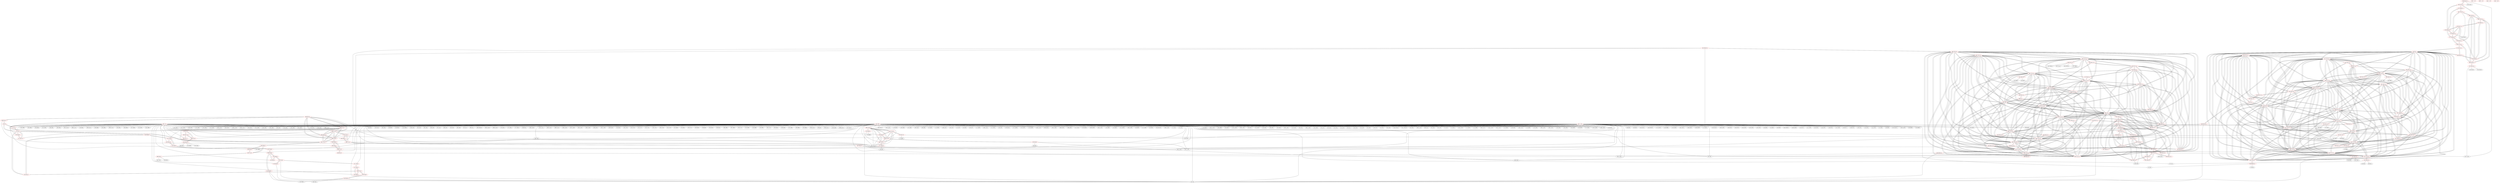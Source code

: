 graph {
	468 [label="(468) R35_T2" color=red]
	469 [label="(469) R52_T1"]
	467 [label="(467) T22_T1"]
	488 [label="(488) T14_T1"]
	489 [label="(489) T15_T1"]
	491 [label="(491) T17_T1"]
	490 [label="(490) T16_T1"]
	504 [label="(504) R35_T1"]
	469 [label="(469) R52_T1" color=red]
	474 [label="(474) D1"]
	468 [label="(468) R35_T2"]
	467 [label="(467) T22_T1"]
	470 [label="(470) R58_T1" color=red]
	471 [label="(471) R57_T1"]
	472 [label="(472) D2"]
	471 [label="(471) R57_T1" color=red]
	472 [label="(472) D2"]
	470 [label="(470) R58_T1"]
	472 [label="(472) D2" color=red]
	474 [label="(474) D1"]
	473 [label="(473) C8"]
	471 [label="(471) R57_T1"]
	470 [label="(470) R58_T1"]
	514 [label="(514) R51_P1"]
	523 [label="(523) R50_P1"]
	473 [label="(473) C8" color=red]
	474 [label="(474) D1"]
	472 [label="(472) D2"]
	474 [label="(474) D1" color=red]
	472 [label="(472) D2"]
	473 [label="(473) C8"]
	469 [label="(469) R52_T1"]
	475 [label="(475) R36_T2" color=red]
	40 [label="(40) U201"]
	74 [label="(74) R303"]
	480 [label="(480) T18_T2"]
	476 [label="(476) R37_T2" color=red]
	60 [label="(60) U303"]
	77 [label="(77) R307"]
	481 [label="(481) T19_T2"]
	477 [label="(477) R38_T2" color=red]
	150 [label="(150) TH603"]
	158 [label="(158) J601"]
	482 [label="(482) T20_T2"]
	478 [label="(478) R39_T2" color=red]
	457 [label="(457) U1301"]
	436 [label="(436) J1303"]
	38 [label="(38) D201"]
	483 [label="(483) T21_T2"]
	479 [label="(479) R40_T2" color=red]
	482 [label="(482) T20_T2"]
	483 [label="(483) T21_T2"]
	481 [label="(481) T19_T2"]
	467 [label="(467) T22_T1"]
	480 [label="(480) T18_T2"]
	480 [label="(480) T18_T2" color=red]
	482 [label="(482) T20_T2"]
	483 [label="(483) T21_T2"]
	481 [label="(481) T19_T2"]
	479 [label="(479) R40_T2"]
	467 [label="(467) T22_T1"]
	475 [label="(475) R36_T2"]
	481 [label="(481) T19_T2" color=red]
	482 [label="(482) T20_T2"]
	483 [label="(483) T21_T2"]
	479 [label="(479) R40_T2"]
	467 [label="(467) T22_T1"]
	480 [label="(480) T18_T2"]
	476 [label="(476) R37_T2"]
	482 [label="(482) T20_T2" color=red]
	483 [label="(483) T21_T2"]
	481 [label="(481) T19_T2"]
	479 [label="(479) R40_T2"]
	467 [label="(467) T22_T1"]
	480 [label="(480) T18_T2"]
	477 [label="(477) R38_T2"]
	483 [label="(483) T21_T2" color=red]
	482 [label="(482) T20_T2"]
	481 [label="(481) T19_T2"]
	479 [label="(479) R40_T2"]
	467 [label="(467) T22_T1"]
	480 [label="(480) T18_T2"]
	478 [label="(478) R39_T2"]
	484 [label="(484) T10_T1" color=red]
	492 [label="(492) R23_T1"]
	500 [label="(500) R31_T1"]
	505 [label="(505) R27_T1_T"]
	485 [label="(485) T11_T1" color=red]
	497 [label="(497) R24_T1"]
	501 [label="(501) R32_T1"]
	494 [label="(494) R28_T1"]
	486 [label="(486) T12_T1" color=red]
	502 [label="(502) R33_T1"]
	495 [label="(495) R29_T1"]
	496 [label="(496) R25_T1"]
	487 [label="(487) T13_T1" color=red]
	503 [label="(503) R34_T1"]
	499 [label="(499) R30_T1"]
	498 [label="(498) R26_T1"]
	488 [label="(488) T14_T1" color=red]
	489 [label="(489) T15_T1"]
	491 [label="(491) T17_T1"]
	490 [label="(490) T16_T1"]
	504 [label="(504) R35_T1"]
	468 [label="(468) R35_T2"]
	500 [label="(500) R31_T1"]
	489 [label="(489) T15_T1" color=red]
	488 [label="(488) T14_T1"]
	491 [label="(491) T17_T1"]
	490 [label="(490) T16_T1"]
	504 [label="(504) R35_T1"]
	468 [label="(468) R35_T2"]
	501 [label="(501) R32_T1"]
	490 [label="(490) T16_T1" color=red]
	488 [label="(488) T14_T1"]
	489 [label="(489) T15_T1"]
	491 [label="(491) T17_T1"]
	504 [label="(504) R35_T1"]
	468 [label="(468) R35_T2"]
	502 [label="(502) R33_T1"]
	491 [label="(491) T17_T1" color=red]
	488 [label="(488) T14_T1"]
	489 [label="(489) T15_T1"]
	490 [label="(490) T16_T1"]
	504 [label="(504) R35_T1"]
	468 [label="(468) R35_T2"]
	503 [label="(503) R34_T1"]
	492 [label="(492) R23_T1" color=red]
	307 [label="(307) R913"]
	308 [label="(308) R914"]
	310 [label="(310) JP905"]
	484 [label="(484) T10_T1"]
	493 [label="(493) R27_T1" color=red]
	505 [label="(505) R27_T1_T"]
	494 [label="(494) R28_T1" color=red]
	501 [label="(501) R32_T1"]
	485 [label="(485) T11_T1"]
	495 [label="(495) R29_T1" color=red]
	502 [label="(502) R33_T1"]
	486 [label="(486) T12_T1"]
	496 [label="(496) R25_T1" color=red]
	50 [label="(50) U302"]
	486 [label="(486) T12_T1"]
	497 [label="(497) R24_T1" color=red]
	434 [label="(434) U1302"]
	457 [label="(457) U1301"]
	485 [label="(485) T11_T1"]
	498 [label="(498) R26_T1" color=red]
	299 [label="(299) R921"]
	302 [label="(302) U901"]
	487 [label="(487) T13_T1"]
	499 [label="(499) R30_T1" color=red]
	487 [label="(487) T13_T1"]
	503 [label="(503) R34_T1"]
	500 [label="(500) R31_T1" color=red]
	505 [label="(505) R27_T1_T"]
	484 [label="(484) T10_T1"]
	488 [label="(488) T14_T1"]
	501 [label="(501) R32_T1" color=red]
	489 [label="(489) T15_T1"]
	485 [label="(485) T11_T1"]
	494 [label="(494) R28_T1"]
	502 [label="(502) R33_T1" color=red]
	490 [label="(490) T16_T1"]
	495 [label="(495) R29_T1"]
	486 [label="(486) T12_T1"]
	503 [label="(503) R34_T1" color=red]
	491 [label="(491) T17_T1"]
	487 [label="(487) T13_T1"]
	499 [label="(499) R30_T1"]
	504 [label="(504) R35_T1" color=red]
	488 [label="(488) T14_T1"]
	489 [label="(489) T15_T1"]
	491 [label="(491) T17_T1"]
	490 [label="(490) T16_T1"]
	468 [label="(468) R35_T2"]
	505 [label="(505) R27_T1_T" color=red]
	500 [label="(500) R31_T1"]
	484 [label="(484) T10_T1"]
	493 [label="(493) R27_T1"]
	506 [label="(506) T23_P1" color=red]
	516 [label="(516) R48_P1"]
	519 [label="(519) R43_P1"]
	507 [label="(507) T24_P1"]
	512 [label="(512) R44_P1"]
	507 [label="(507) T24_P1" color=red]
	513 [label="(513) R46_P1"]
	506 [label="(506) T23_P1"]
	508 [label="(508) T27_P1" color=red]
	514 [label="(514) R51_P1"]
	509 [label="(509) T28_P1"]
	517 [label="(517) R53_P1"]
	520 [label="(520) R49_P1"]
	509 [label="(509) T28_P1" color=red]
	515 [label="(515) R52_P1"]
	508 [label="(508) T27_P1"]
	510 [label="(510) T25_P1" color=red]
	511 [label="(511) T29_P1"]
	516 [label="(516) R48_P1"]
	518 [label="(518) R45_P1"]
	40 [label="(40) U201"]
	511 [label="(511) T29_P1" color=red]
	510 [label="(510) T25_P1"]
	517 [label="(517) R53_P1"]
	512 [label="(512) R44_P1" color=red]
	138 [label="(138) U502"]
	145 [label="(145) TR501"]
	506 [label="(506) T23_P1"]
	513 [label="(513) R46_P1" color=red]
	521 [label="(521) T26_P1"]
	522 [label="(522) R47_P1"]
	507 [label="(507) T24_P1"]
	514 [label="(514) R51_P1" color=red]
	508 [label="(508) T27_P1"]
	523 [label="(523) R50_P1"]
	472 [label="(472) D2"]
	515 [label="(515) R52_P1" color=red]
	145 [label="(145) TR501"]
	138 [label="(138) U502"]
	40 [label="(40) U201"]
	509 [label="(509) T28_P1"]
	516 [label="(516) R48_P1" color=red]
	510 [label="(510) T25_P1"]
	506 [label="(506) T23_P1"]
	519 [label="(519) R43_P1"]
	517 [label="(517) R53_P1" color=red]
	511 [label="(511) T29_P1"]
	508 [label="(508) T27_P1"]
	520 [label="(520) R49_P1"]
	518 [label="(518) R45_P1" color=red]
	510 [label="(510) T25_P1"]
	40 [label="(40) U201"]
	519 [label="(519) R43_P1" color=red]
	516 [label="(516) R48_P1"]
	506 [label="(506) T23_P1"]
	520 [label="(520) R49_P1" color=red]
	508 [label="(508) T27_P1"]
	517 [label="(517) R53_P1"]
	521 [label="(521) T26_P1" color=red]
	523 [label="(523) R50_P1"]
	513 [label="(513) R46_P1"]
	522 [label="(522) R47_P1"]
	522 [label="(522) R47_P1" color=red]
	521 [label="(521) T26_P1"]
	513 [label="(513) R46_P1"]
	523 [label="(523) R50_P1" color=red]
	521 [label="(521) T26_P1"]
	514 [label="(514) R51_P1"]
	472 [label="(472) D2"]
	524 [label="(524) T22_T1_2" color=red]
	541 [label="(541) T10_T1_2"]
	542 [label="(542) T11_T1_2"]
	543 [label="(543) T12_T1_2"]
	544 [label="(544) T13_T1_2"]
	539 [label="(539) T20_T2_2"]
	545 [label="(545) T14_T1_2"]
	546 [label="(546) T15_T1_2"]
	537 [label="(537) T18_T2_2"]
	540 [label="(540) T21_T2_2"]
	538 [label="(538) T19_T2_2"]
	530 [label="(530) C8_2"]
	547 [label="(547) T16_T1_2"]
	548 [label="(548) T17_T1_2"]
	529 [label="(529) D2_2"]
	528 [label="(528) R57_T1_2"]
	525 [label="(525) R35_T2_2"]
	562 [label="(562) R52_T1_T_2"]
	536 [label="(536) R40_T2_2"]
	525 [label="(525) R35_T2_2" color=red]
	562 [label="(562) R52_T1_T_2"]
	524 [label="(524) T22_T1_2"]
	545 [label="(545) T14_T1_2"]
	546 [label="(546) T15_T1_2"]
	548 [label="(548) T17_T1_2"]
	547 [label="(547) T16_T1_2"]
	561 [label="(561) R35_T1_2"]
	526 [label="(526) R52_T1_2" color=red]
	531 [label="(531) D1_2"]
	562 [label="(562) R52_T1_T_2"]
	527 [label="(527) R58_T1_2" color=red]
	529 [label="(529) D2_2"]
	536 [label="(536) R40_T2_2"]
	550 [label="(550) R27_T1_2"]
	551 [label="(551) R28_T1_2"]
	552 [label="(552) R29_T1_2"]
	556 [label="(556) R30_T1_2"]
	561 [label="(561) R35_T1_2"]
	528 [label="(528) R57_T1_2"]
	528 [label="(528) R57_T1_2" color=red]
	541 [label="(541) T10_T1_2"]
	542 [label="(542) T11_T1_2"]
	543 [label="(543) T12_T1_2"]
	544 [label="(544) T13_T1_2"]
	539 [label="(539) T20_T2_2"]
	545 [label="(545) T14_T1_2"]
	546 [label="(546) T15_T1_2"]
	537 [label="(537) T18_T2_2"]
	540 [label="(540) T21_T2_2"]
	538 [label="(538) T19_T2_2"]
	530 [label="(530) C8_2"]
	547 [label="(547) T16_T1_2"]
	548 [label="(548) T17_T1_2"]
	529 [label="(529) D2_2"]
	524 [label="(524) T22_T1_2"]
	527 [label="(527) R58_T1_2"]
	529 [label="(529) D2_2" color=red]
	527 [label="(527) R58_T1_2"]
	536 [label="(536) R40_T2_2"]
	550 [label="(550) R27_T1_2"]
	551 [label="(551) R28_T1_2"]
	552 [label="(552) R29_T1_2"]
	556 [label="(556) R30_T1_2"]
	561 [label="(561) R35_T1_2"]
	541 [label="(541) T10_T1_2"]
	542 [label="(542) T11_T1_2"]
	543 [label="(543) T12_T1_2"]
	544 [label="(544) T13_T1_2"]
	539 [label="(539) T20_T2_2"]
	545 [label="(545) T14_T1_2"]
	546 [label="(546) T15_T1_2"]
	537 [label="(537) T18_T2_2"]
	540 [label="(540) T21_T2_2"]
	538 [label="(538) T19_T2_2"]
	530 [label="(530) C8_2"]
	547 [label="(547) T16_T1_2"]
	548 [label="(548) T17_T1_2"]
	524 [label="(524) T22_T1_2"]
	528 [label="(528) R57_T1_2"]
	531 [label="(531) D1_2"]
	571 [label="(571) R51_P1_2"]
	580 [label="(580) R50_P1_2"]
	530 [label="(530) C8_2" color=red]
	541 [label="(541) T10_T1_2"]
	542 [label="(542) T11_T1_2"]
	543 [label="(543) T12_T1_2"]
	544 [label="(544) T13_T1_2"]
	539 [label="(539) T20_T2_2"]
	545 [label="(545) T14_T1_2"]
	546 [label="(546) T15_T1_2"]
	537 [label="(537) T18_T2_2"]
	540 [label="(540) T21_T2_2"]
	538 [label="(538) T19_T2_2"]
	547 [label="(547) T16_T1_2"]
	548 [label="(548) T17_T1_2"]
	529 [label="(529) D2_2"]
	524 [label="(524) T22_T1_2"]
	528 [label="(528) R57_T1_2"]
	531 [label="(531) D1_2"]
	531 [label="(531) D1_2" color=red]
	529 [label="(529) D2_2"]
	530 [label="(530) C8_2"]
	526 [label="(526) R52_T1_2"]
	532 [label="(532) R36_T2_2" color=red]
	70 [label="(70) C314"]
	53 [label="(53) R310"]
	80 [label="(80) R311"]
	537 [label="(537) T18_T2_2"]
	533 [label="(533) R37_T2_2" color=red]
	266 [label="(266) U802"]
	267 [label="(267) R814"]
	289 [label="(289) R818"]
	285 [label="(285) Q806"]
	538 [label="(538) T19_T2_2"]
	534 [label="(534) R38_T2_2" color=red]
	79 [label="(79) R315"]
	51 [label="(51) J301"]
	539 [label="(539) T20_T2_2"]
	535 [label="(535) R39_T2_2" color=red]
	354 [label="(354) R922"]
	351 [label="(351) C912"]
	40 [label="(40) U201"]
	540 [label="(540) T21_T2_2"]
	536 [label="(536) R40_T2_2" color=red]
	529 [label="(529) D2_2"]
	527 [label="(527) R58_T1_2"]
	550 [label="(550) R27_T1_2"]
	551 [label="(551) R28_T1_2"]
	552 [label="(552) R29_T1_2"]
	556 [label="(556) R30_T1_2"]
	561 [label="(561) R35_T1_2"]
	539 [label="(539) T20_T2_2"]
	540 [label="(540) T21_T2_2"]
	538 [label="(538) T19_T2_2"]
	524 [label="(524) T22_T1_2"]
	537 [label="(537) T18_T2_2"]
	537 [label="(537) T18_T2_2" color=red]
	541 [label="(541) T10_T1_2"]
	542 [label="(542) T11_T1_2"]
	543 [label="(543) T12_T1_2"]
	544 [label="(544) T13_T1_2"]
	539 [label="(539) T20_T2_2"]
	545 [label="(545) T14_T1_2"]
	546 [label="(546) T15_T1_2"]
	540 [label="(540) T21_T2_2"]
	538 [label="(538) T19_T2_2"]
	530 [label="(530) C8_2"]
	547 [label="(547) T16_T1_2"]
	548 [label="(548) T17_T1_2"]
	529 [label="(529) D2_2"]
	524 [label="(524) T22_T1_2"]
	528 [label="(528) R57_T1_2"]
	536 [label="(536) R40_T2_2"]
	532 [label="(532) R36_T2_2"]
	538 [label="(538) T19_T2_2" color=red]
	541 [label="(541) T10_T1_2"]
	542 [label="(542) T11_T1_2"]
	543 [label="(543) T12_T1_2"]
	544 [label="(544) T13_T1_2"]
	539 [label="(539) T20_T2_2"]
	545 [label="(545) T14_T1_2"]
	546 [label="(546) T15_T1_2"]
	537 [label="(537) T18_T2_2"]
	540 [label="(540) T21_T2_2"]
	530 [label="(530) C8_2"]
	547 [label="(547) T16_T1_2"]
	548 [label="(548) T17_T1_2"]
	529 [label="(529) D2_2"]
	524 [label="(524) T22_T1_2"]
	528 [label="(528) R57_T1_2"]
	536 [label="(536) R40_T2_2"]
	533 [label="(533) R37_T2_2"]
	539 [label="(539) T20_T2_2" color=red]
	541 [label="(541) T10_T1_2"]
	542 [label="(542) T11_T1_2"]
	543 [label="(543) T12_T1_2"]
	544 [label="(544) T13_T1_2"]
	545 [label="(545) T14_T1_2"]
	546 [label="(546) T15_T1_2"]
	537 [label="(537) T18_T2_2"]
	540 [label="(540) T21_T2_2"]
	538 [label="(538) T19_T2_2"]
	530 [label="(530) C8_2"]
	547 [label="(547) T16_T1_2"]
	548 [label="(548) T17_T1_2"]
	529 [label="(529) D2_2"]
	524 [label="(524) T22_T1_2"]
	528 [label="(528) R57_T1_2"]
	536 [label="(536) R40_T2_2"]
	534 [label="(534) R38_T2_2"]
	540 [label="(540) T21_T2_2" color=red]
	541 [label="(541) T10_T1_2"]
	542 [label="(542) T11_T1_2"]
	543 [label="(543) T12_T1_2"]
	544 [label="(544) T13_T1_2"]
	539 [label="(539) T20_T2_2"]
	545 [label="(545) T14_T1_2"]
	546 [label="(546) T15_T1_2"]
	537 [label="(537) T18_T2_2"]
	538 [label="(538) T19_T2_2"]
	530 [label="(530) C8_2"]
	547 [label="(547) T16_T1_2"]
	548 [label="(548) T17_T1_2"]
	529 [label="(529) D2_2"]
	524 [label="(524) T22_T1_2"]
	528 [label="(528) R57_T1_2"]
	536 [label="(536) R40_T2_2"]
	535 [label="(535) R39_T2_2"]
	541 [label="(541) T10_T1_2" color=red]
	542 [label="(542) T11_T1_2"]
	543 [label="(543) T12_T1_2"]
	544 [label="(544) T13_T1_2"]
	539 [label="(539) T20_T2_2"]
	545 [label="(545) T14_T1_2"]
	546 [label="(546) T15_T1_2"]
	537 [label="(537) T18_T2_2"]
	540 [label="(540) T21_T2_2"]
	538 [label="(538) T19_T2_2"]
	530 [label="(530) C8_2"]
	547 [label="(547) T16_T1_2"]
	548 [label="(548) T17_T1_2"]
	529 [label="(529) D2_2"]
	524 [label="(524) T22_T1_2"]
	528 [label="(528) R57_T1_2"]
	549 [label="(549) R23_T1_2"]
	557 [label="(557) R31_T1_2"]
	550 [label="(550) R27_T1_2"]
	542 [label="(542) T11_T1_2" color=red]
	541 [label="(541) T10_T1_2"]
	543 [label="(543) T12_T1_2"]
	544 [label="(544) T13_T1_2"]
	539 [label="(539) T20_T2_2"]
	545 [label="(545) T14_T1_2"]
	546 [label="(546) T15_T1_2"]
	537 [label="(537) T18_T2_2"]
	540 [label="(540) T21_T2_2"]
	538 [label="(538) T19_T2_2"]
	530 [label="(530) C8_2"]
	547 [label="(547) T16_T1_2"]
	548 [label="(548) T17_T1_2"]
	529 [label="(529) D2_2"]
	524 [label="(524) T22_T1_2"]
	528 [label="(528) R57_T1_2"]
	554 [label="(554) R24_T1_2"]
	558 [label="(558) R32_T1_2"]
	551 [label="(551) R28_T1_2"]
	543 [label="(543) T12_T1_2" color=red]
	541 [label="(541) T10_T1_2"]
	542 [label="(542) T11_T1_2"]
	544 [label="(544) T13_T1_2"]
	539 [label="(539) T20_T2_2"]
	545 [label="(545) T14_T1_2"]
	546 [label="(546) T15_T1_2"]
	537 [label="(537) T18_T2_2"]
	540 [label="(540) T21_T2_2"]
	538 [label="(538) T19_T2_2"]
	530 [label="(530) C8_2"]
	547 [label="(547) T16_T1_2"]
	548 [label="(548) T17_T1_2"]
	529 [label="(529) D2_2"]
	524 [label="(524) T22_T1_2"]
	528 [label="(528) R57_T1_2"]
	559 [label="(559) R33_T1_2"]
	552 [label="(552) R29_T1_2"]
	553 [label="(553) R25_T1_2"]
	544 [label="(544) T13_T1_2" color=red]
	541 [label="(541) T10_T1_2"]
	542 [label="(542) T11_T1_2"]
	543 [label="(543) T12_T1_2"]
	539 [label="(539) T20_T2_2"]
	545 [label="(545) T14_T1_2"]
	546 [label="(546) T15_T1_2"]
	537 [label="(537) T18_T2_2"]
	540 [label="(540) T21_T2_2"]
	538 [label="(538) T19_T2_2"]
	530 [label="(530) C8_2"]
	547 [label="(547) T16_T1_2"]
	548 [label="(548) T17_T1_2"]
	529 [label="(529) D2_2"]
	524 [label="(524) T22_T1_2"]
	528 [label="(528) R57_T1_2"]
	560 [label="(560) R34_T1_2"]
	556 [label="(556) R30_T1_2"]
	555 [label="(555) R26_T1_2"]
	545 [label="(545) T14_T1_2" color=red]
	541 [label="(541) T10_T1_2"]
	542 [label="(542) T11_T1_2"]
	543 [label="(543) T12_T1_2"]
	544 [label="(544) T13_T1_2"]
	539 [label="(539) T20_T2_2"]
	546 [label="(546) T15_T1_2"]
	537 [label="(537) T18_T2_2"]
	540 [label="(540) T21_T2_2"]
	538 [label="(538) T19_T2_2"]
	530 [label="(530) C8_2"]
	547 [label="(547) T16_T1_2"]
	548 [label="(548) T17_T1_2"]
	529 [label="(529) D2_2"]
	524 [label="(524) T22_T1_2"]
	528 [label="(528) R57_T1_2"]
	561 [label="(561) R35_T1_2"]
	525 [label="(525) R35_T2_2"]
	557 [label="(557) R31_T1_2"]
	546 [label="(546) T15_T1_2" color=red]
	541 [label="(541) T10_T1_2"]
	542 [label="(542) T11_T1_2"]
	543 [label="(543) T12_T1_2"]
	544 [label="(544) T13_T1_2"]
	539 [label="(539) T20_T2_2"]
	545 [label="(545) T14_T1_2"]
	537 [label="(537) T18_T2_2"]
	540 [label="(540) T21_T2_2"]
	538 [label="(538) T19_T2_2"]
	530 [label="(530) C8_2"]
	547 [label="(547) T16_T1_2"]
	548 [label="(548) T17_T1_2"]
	529 [label="(529) D2_2"]
	524 [label="(524) T22_T1_2"]
	528 [label="(528) R57_T1_2"]
	561 [label="(561) R35_T1_2"]
	525 [label="(525) R35_T2_2"]
	558 [label="(558) R32_T1_2"]
	547 [label="(547) T16_T1_2" color=red]
	541 [label="(541) T10_T1_2"]
	542 [label="(542) T11_T1_2"]
	543 [label="(543) T12_T1_2"]
	544 [label="(544) T13_T1_2"]
	539 [label="(539) T20_T2_2"]
	545 [label="(545) T14_T1_2"]
	546 [label="(546) T15_T1_2"]
	537 [label="(537) T18_T2_2"]
	540 [label="(540) T21_T2_2"]
	538 [label="(538) T19_T2_2"]
	530 [label="(530) C8_2"]
	548 [label="(548) T17_T1_2"]
	529 [label="(529) D2_2"]
	524 [label="(524) T22_T1_2"]
	528 [label="(528) R57_T1_2"]
	561 [label="(561) R35_T1_2"]
	525 [label="(525) R35_T2_2"]
	559 [label="(559) R33_T1_2"]
	548 [label="(548) T17_T1_2" color=red]
	541 [label="(541) T10_T1_2"]
	542 [label="(542) T11_T1_2"]
	543 [label="(543) T12_T1_2"]
	544 [label="(544) T13_T1_2"]
	539 [label="(539) T20_T2_2"]
	545 [label="(545) T14_T1_2"]
	546 [label="(546) T15_T1_2"]
	537 [label="(537) T18_T2_2"]
	540 [label="(540) T21_T2_2"]
	538 [label="(538) T19_T2_2"]
	530 [label="(530) C8_2"]
	547 [label="(547) T16_T1_2"]
	529 [label="(529) D2_2"]
	524 [label="(524) T22_T1_2"]
	528 [label="(528) R57_T1_2"]
	561 [label="(561) R35_T1_2"]
	525 [label="(525) R35_T2_2"]
	560 [label="(560) R34_T1_2"]
	549 [label="(549) R23_T1_2" color=red]
	40 [label="(40) U201"]
	142 [label="(142) R502"]
	137 [label="(137) U501"]
	541 [label="(541) T10_T1_2"]
	550 [label="(550) R27_T1_2" color=red]
	529 [label="(529) D2_2"]
	527 [label="(527) R58_T1_2"]
	536 [label="(536) R40_T2_2"]
	551 [label="(551) R28_T1_2"]
	552 [label="(552) R29_T1_2"]
	556 [label="(556) R30_T1_2"]
	561 [label="(561) R35_T1_2"]
	557 [label="(557) R31_T1_2"]
	541 [label="(541) T10_T1_2"]
	551 [label="(551) R28_T1_2" color=red]
	529 [label="(529) D2_2"]
	527 [label="(527) R58_T1_2"]
	536 [label="(536) R40_T2_2"]
	550 [label="(550) R27_T1_2"]
	552 [label="(552) R29_T1_2"]
	556 [label="(556) R30_T1_2"]
	561 [label="(561) R35_T1_2"]
	558 [label="(558) R32_T1_2"]
	542 [label="(542) T11_T1_2"]
	552 [label="(552) R29_T1_2" color=red]
	529 [label="(529) D2_2"]
	527 [label="(527) R58_T1_2"]
	536 [label="(536) R40_T2_2"]
	550 [label="(550) R27_T1_2"]
	551 [label="(551) R28_T1_2"]
	556 [label="(556) R30_T1_2"]
	561 [label="(561) R35_T1_2"]
	559 [label="(559) R33_T1_2"]
	543 [label="(543) T12_T1_2"]
	553 [label="(553) R25_T1_2" color=red]
	272 [label="(272) U803"]
	273 [label="(273) R815"]
	290 [label="(290) R819"]
	286 [label="(286) Q807"]
	543 [label="(543) T12_T1_2"]
	554 [label="(554) R24_T1_2" color=red]
	75 [label="(75) R304"]
	50 [label="(50) U302"]
	542 [label="(542) T11_T1_2"]
	555 [label="(555) R26_T1_2" color=red]
	347 [label="(347) C906"]
	344 [label="(344) R902"]
	544 [label="(544) T13_T1_2"]
	556 [label="(556) R30_T1_2" color=red]
	529 [label="(529) D2_2"]
	527 [label="(527) R58_T1_2"]
	536 [label="(536) R40_T2_2"]
	550 [label="(550) R27_T1_2"]
	551 [label="(551) R28_T1_2"]
	552 [label="(552) R29_T1_2"]
	561 [label="(561) R35_T1_2"]
	544 [label="(544) T13_T1_2"]
	560 [label="(560) R34_T1_2"]
	557 [label="(557) R31_T1_2" color=red]
	550 [label="(550) R27_T1_2"]
	541 [label="(541) T10_T1_2"]
	545 [label="(545) T14_T1_2"]
	558 [label="(558) R32_T1_2" color=red]
	546 [label="(546) T15_T1_2"]
	542 [label="(542) T11_T1_2"]
	551 [label="(551) R28_T1_2"]
	559 [label="(559) R33_T1_2" color=red]
	547 [label="(547) T16_T1_2"]
	552 [label="(552) R29_T1_2"]
	543 [label="(543) T12_T1_2"]
	560 [label="(560) R34_T1_2" color=red]
	548 [label="(548) T17_T1_2"]
	544 [label="(544) T13_T1_2"]
	556 [label="(556) R30_T1_2"]
	561 [label="(561) R35_T1_2" color=red]
	529 [label="(529) D2_2"]
	527 [label="(527) R58_T1_2"]
	536 [label="(536) R40_T2_2"]
	550 [label="(550) R27_T1_2"]
	551 [label="(551) R28_T1_2"]
	552 [label="(552) R29_T1_2"]
	556 [label="(556) R30_T1_2"]
	545 [label="(545) T14_T1_2"]
	546 [label="(546) T15_T1_2"]
	548 [label="(548) T17_T1_2"]
	547 [label="(547) T16_T1_2"]
	525 [label="(525) R35_T2_2"]
	562 [label="(562) R52_T1_T_2" color=red]
	525 [label="(525) R35_T2_2"]
	524 [label="(524) T22_T1_2"]
	526 [label="(526) R52_T1_2"]
	563 [label="(563) T23_P1_2" color=red]
	573 [label="(573) R48_P1_2"]
	576 [label="(576) R43_P1_2"]
	564 [label="(564) T24_P1_2"]
	569 [label="(569) R44_P1_2"]
	564 [label="(564) T24_P1_2" color=red]
	578 [label="(578) T26_P1_2"]
	568 [label="(568) T29_P1_2"]
	566 [label="(566) T28_P1_2"]
	570 [label="(570) R46_P1_2"]
	563 [label="(563) T23_P1_2"]
	565 [label="(565) T27_P1_2" color=red]
	571 [label="(571) R51_P1_2"]
	566 [label="(566) T28_P1_2"]
	574 [label="(574) R53_P1_2"]
	577 [label="(577) R49_P1_2"]
	566 [label="(566) T28_P1_2" color=red]
	578 [label="(578) T26_P1_2"]
	564 [label="(564) T24_P1_2"]
	568 [label="(568) T29_P1_2"]
	572 [label="(572) R52_P1_2"]
	565 [label="(565) T27_P1_2"]
	567 [label="(567) T25_P1_2" color=red]
	568 [label="(568) T29_P1_2"]
	573 [label="(573) R48_P1_2"]
	575 [label="(575) R45_P1_2"]
	418 [label="(418) R1203"]
	568 [label="(568) T29_P1_2" color=red]
	578 [label="(578) T26_P1_2"]
	564 [label="(564) T24_P1_2"]
	566 [label="(566) T28_P1_2"]
	567 [label="(567) T25_P1_2"]
	574 [label="(574) R53_P1_2"]
	569 [label="(569) R44_P1_2" color=red]
	416 [label="(416) Q1201"]
	427 [label="(427) U1201"]
	563 [label="(563) T23_P1_2"]
	570 [label="(570) R46_P1_2" color=red]
	578 [label="(578) T26_P1_2"]
	579 [label="(579) R47_P1_2"]
	564 [label="(564) T24_P1_2"]
	571 [label="(571) R51_P1_2" color=red]
	565 [label="(565) T27_P1_2"]
	580 [label="(580) R50_P1_2"]
	529 [label="(529) D2_2"]
	572 [label="(572) R52_P1_2" color=red]
	413 [label="(413) R1201"]
	412 [label="(412) R1202"]
	427 [label="(427) U1201"]
	566 [label="(566) T28_P1_2"]
	573 [label="(573) R48_P1_2" color=red]
	567 [label="(567) T25_P1_2"]
	563 [label="(563) T23_P1_2"]
	576 [label="(576) R43_P1_2"]
	574 [label="(574) R53_P1_2" color=red]
	568 [label="(568) T29_P1_2"]
	565 [label="(565) T27_P1_2"]
	577 [label="(577) R49_P1_2"]
	575 [label="(575) R45_P1_2" color=red]
	579 [label="(579) R47_P1_2"]
	576 [label="(576) R43_P1_2"]
	577 [label="(577) R49_P1_2"]
	567 [label="(567) T25_P1_2"]
	418 [label="(418) R1203"]
	576 [label="(576) R43_P1_2" color=red]
	573 [label="(573) R48_P1_2"]
	563 [label="(563) T23_P1_2"]
	579 [label="(579) R47_P1_2"]
	575 [label="(575) R45_P1_2"]
	577 [label="(577) R49_P1_2"]
	577 [label="(577) R49_P1_2" color=red]
	579 [label="(579) R47_P1_2"]
	575 [label="(575) R45_P1_2"]
	576 [label="(576) R43_P1_2"]
	565 [label="(565) T27_P1_2"]
	574 [label="(574) R53_P1_2"]
	578 [label="(578) T26_P1_2" color=red]
	580 [label="(580) R50_P1_2"]
	564 [label="(564) T24_P1_2"]
	568 [label="(568) T29_P1_2"]
	566 [label="(566) T28_P1_2"]
	570 [label="(570) R46_P1_2"]
	579 [label="(579) R47_P1_2"]
	579 [label="(579) R47_P1_2" color=red]
	575 [label="(575) R45_P1_2"]
	576 [label="(576) R43_P1_2"]
	577 [label="(577) R49_P1_2"]
	578 [label="(578) T26_P1_2"]
	570 [label="(570) R46_P1_2"]
	580 [label="(580) R50_P1_2" color=red]
	578 [label="(578) T26_P1_2"]
	571 [label="(571) R51_P1_2"]
	529 [label="(529) D2_2"]
	581 [label="(581) T22_T1_3" color=red]
	598 [label="(598) T10_T1_3"]
	599 [label="(599) T11_T1_3"]
	600 [label="(600) T12_T1_3"]
	601 [label="(601) T13_T1_3"]
	596 [label="(596) T20_T2_3"]
	602 [label="(602) T14_T1_3"]
	603 [label="(603) T15_T1_3"]
	594 [label="(594) T18_T2_3"]
	597 [label="(597) T21_T2_3"]
	595 [label="(595) T19_T2_3"]
	587 [label="(587) C8_3"]
	604 [label="(604) T16_T1_3"]
	605 [label="(605) T17_T1_3"]
	586 [label="(586) D2_3"]
	585 [label="(585) R57_T1_3"]
	582 [label="(582) R35_T2_3"]
	583 [label="(583) R52_T1_3"]
	619 [label="(619) R40_T2_T_3"]
	582 [label="(582) R35_T2_3" color=red]
	583 [label="(583) R52_T1_3"]
	581 [label="(581) T22_T1_3"]
	602 [label="(602) T14_T1_3"]
	603 [label="(603) T15_T1_3"]
	605 [label="(605) T17_T1_3"]
	604 [label="(604) T16_T1_3"]
	618 [label="(618) R35_T1_3"]
	583 [label="(583) R52_T1_3" color=red]
	588 [label="(588) D1_3"]
	582 [label="(582) R35_T2_3"]
	581 [label="(581) T22_T1_3"]
	584 [label="(584) R58_T1_3" color=red]
	586 [label="(586) D2_3"]
	593 [label="(593) R40_T2_3"]
	607 [label="(607) R27_T1_3"]
	608 [label="(608) R28_T1_3"]
	609 [label="(609) R29_T1_3"]
	613 [label="(613) R30_T1_3"]
	618 [label="(618) R35_T1_3"]
	585 [label="(585) R57_T1_3"]
	585 [label="(585) R57_T1_3" color=red]
	598 [label="(598) T10_T1_3"]
	599 [label="(599) T11_T1_3"]
	600 [label="(600) T12_T1_3"]
	601 [label="(601) T13_T1_3"]
	596 [label="(596) T20_T2_3"]
	602 [label="(602) T14_T1_3"]
	603 [label="(603) T15_T1_3"]
	594 [label="(594) T18_T2_3"]
	597 [label="(597) T21_T2_3"]
	595 [label="(595) T19_T2_3"]
	587 [label="(587) C8_3"]
	604 [label="(604) T16_T1_3"]
	605 [label="(605) T17_T1_3"]
	586 [label="(586) D2_3"]
	581 [label="(581) T22_T1_3"]
	584 [label="(584) R58_T1_3"]
	586 [label="(586) D2_3" color=red]
	584 [label="(584) R58_T1_3"]
	593 [label="(593) R40_T2_3"]
	607 [label="(607) R27_T1_3"]
	608 [label="(608) R28_T1_3"]
	609 [label="(609) R29_T1_3"]
	613 [label="(613) R30_T1_3"]
	618 [label="(618) R35_T1_3"]
	598 [label="(598) T10_T1_3"]
	599 [label="(599) T11_T1_3"]
	600 [label="(600) T12_T1_3"]
	601 [label="(601) T13_T1_3"]
	596 [label="(596) T20_T2_3"]
	602 [label="(602) T14_T1_3"]
	603 [label="(603) T15_T1_3"]
	594 [label="(594) T18_T2_3"]
	597 [label="(597) T21_T2_3"]
	595 [label="(595) T19_T2_3"]
	587 [label="(587) C8_3"]
	604 [label="(604) T16_T1_3"]
	605 [label="(605) T17_T1_3"]
	581 [label="(581) T22_T1_3"]
	585 [label="(585) R57_T1_3"]
	588 [label="(588) D1_3"]
	628 [label="(628) R51_P1_3"]
	637 [label="(637) R50_P1_3"]
	587 [label="(587) C8_3" color=red]
	598 [label="(598) T10_T1_3"]
	599 [label="(599) T11_T1_3"]
	600 [label="(600) T12_T1_3"]
	601 [label="(601) T13_T1_3"]
	596 [label="(596) T20_T2_3"]
	602 [label="(602) T14_T1_3"]
	603 [label="(603) T15_T1_3"]
	594 [label="(594) T18_T2_3"]
	597 [label="(597) T21_T2_3"]
	595 [label="(595) T19_T2_3"]
	604 [label="(604) T16_T1_3"]
	605 [label="(605) T17_T1_3"]
	586 [label="(586) D2_3"]
	581 [label="(581) T22_T1_3"]
	585 [label="(585) R57_T1_3"]
	588 [label="(588) D1_3"]
	588 [label="(588) D1_3" color=red]
	586 [label="(586) D2_3"]
	587 [label="(587) C8_3"]
	583 [label="(583) R52_T1_3"]
	589 [label="(589) R36_T2_3" color=red]
	436 [label="(436) J1303"]
	594 [label="(594) T18_T2_3"]
	590 [label="(590) R37_T2_3" color=red]
	434 [label="(434) U1302"]
	595 [label="(595) T19_T2_3"]
	591 [label="(591) R38_T2_3" color=red]
	158 [label="(158) J601"]
	175 [label="(175) D614"]
	40 [label="(40) U201"]
	596 [label="(596) T20_T2_3"]
	592 [label="(592) R39_T2_3" color=red]
	381 [label="(381) U1001"]
	40 [label="(40) U201"]
	597 [label="(597) T21_T2_3"]
	593 [label="(593) R40_T2_3" color=red]
	586 [label="(586) D2_3"]
	584 [label="(584) R58_T1_3"]
	607 [label="(607) R27_T1_3"]
	608 [label="(608) R28_T1_3"]
	609 [label="(609) R29_T1_3"]
	613 [label="(613) R30_T1_3"]
	618 [label="(618) R35_T1_3"]
	619 [label="(619) R40_T2_T_3"]
	594 [label="(594) T18_T2_3" color=red]
	598 [label="(598) T10_T1_3"]
	599 [label="(599) T11_T1_3"]
	600 [label="(600) T12_T1_3"]
	601 [label="(601) T13_T1_3"]
	596 [label="(596) T20_T2_3"]
	602 [label="(602) T14_T1_3"]
	603 [label="(603) T15_T1_3"]
	597 [label="(597) T21_T2_3"]
	595 [label="(595) T19_T2_3"]
	587 [label="(587) C8_3"]
	604 [label="(604) T16_T1_3"]
	605 [label="(605) T17_T1_3"]
	586 [label="(586) D2_3"]
	581 [label="(581) T22_T1_3"]
	585 [label="(585) R57_T1_3"]
	619 [label="(619) R40_T2_T_3"]
	589 [label="(589) R36_T2_3"]
	595 [label="(595) T19_T2_3" color=red]
	598 [label="(598) T10_T1_3"]
	599 [label="(599) T11_T1_3"]
	600 [label="(600) T12_T1_3"]
	601 [label="(601) T13_T1_3"]
	596 [label="(596) T20_T2_3"]
	602 [label="(602) T14_T1_3"]
	603 [label="(603) T15_T1_3"]
	594 [label="(594) T18_T2_3"]
	597 [label="(597) T21_T2_3"]
	587 [label="(587) C8_3"]
	604 [label="(604) T16_T1_3"]
	605 [label="(605) T17_T1_3"]
	586 [label="(586) D2_3"]
	581 [label="(581) T22_T1_3"]
	585 [label="(585) R57_T1_3"]
	619 [label="(619) R40_T2_T_3"]
	590 [label="(590) R37_T2_3"]
	596 [label="(596) T20_T2_3" color=red]
	598 [label="(598) T10_T1_3"]
	599 [label="(599) T11_T1_3"]
	600 [label="(600) T12_T1_3"]
	601 [label="(601) T13_T1_3"]
	602 [label="(602) T14_T1_3"]
	603 [label="(603) T15_T1_3"]
	594 [label="(594) T18_T2_3"]
	597 [label="(597) T21_T2_3"]
	595 [label="(595) T19_T2_3"]
	587 [label="(587) C8_3"]
	604 [label="(604) T16_T1_3"]
	605 [label="(605) T17_T1_3"]
	586 [label="(586) D2_3"]
	581 [label="(581) T22_T1_3"]
	585 [label="(585) R57_T1_3"]
	619 [label="(619) R40_T2_T_3"]
	591 [label="(591) R38_T2_3"]
	597 [label="(597) T21_T2_3" color=red]
	598 [label="(598) T10_T1_3"]
	599 [label="(599) T11_T1_3"]
	600 [label="(600) T12_T1_3"]
	601 [label="(601) T13_T1_3"]
	596 [label="(596) T20_T2_3"]
	602 [label="(602) T14_T1_3"]
	603 [label="(603) T15_T1_3"]
	594 [label="(594) T18_T2_3"]
	595 [label="(595) T19_T2_3"]
	587 [label="(587) C8_3"]
	604 [label="(604) T16_T1_3"]
	605 [label="(605) T17_T1_3"]
	586 [label="(586) D2_3"]
	581 [label="(581) T22_T1_3"]
	585 [label="(585) R57_T1_3"]
	619 [label="(619) R40_T2_T_3"]
	592 [label="(592) R39_T2_3"]
	598 [label="(598) T10_T1_3" color=red]
	599 [label="(599) T11_T1_3"]
	600 [label="(600) T12_T1_3"]
	601 [label="(601) T13_T1_3"]
	596 [label="(596) T20_T2_3"]
	602 [label="(602) T14_T1_3"]
	603 [label="(603) T15_T1_3"]
	594 [label="(594) T18_T2_3"]
	597 [label="(597) T21_T2_3"]
	595 [label="(595) T19_T2_3"]
	587 [label="(587) C8_3"]
	604 [label="(604) T16_T1_3"]
	605 [label="(605) T17_T1_3"]
	586 [label="(586) D2_3"]
	581 [label="(581) T22_T1_3"]
	585 [label="(585) R57_T1_3"]
	606 [label="(606) R23_T1_3"]
	614 [label="(614) R31_T1_3"]
	607 [label="(607) R27_T1_3"]
	599 [label="(599) T11_T1_3" color=red]
	598 [label="(598) T10_T1_3"]
	600 [label="(600) T12_T1_3"]
	601 [label="(601) T13_T1_3"]
	596 [label="(596) T20_T2_3"]
	602 [label="(602) T14_T1_3"]
	603 [label="(603) T15_T1_3"]
	594 [label="(594) T18_T2_3"]
	597 [label="(597) T21_T2_3"]
	595 [label="(595) T19_T2_3"]
	587 [label="(587) C8_3"]
	604 [label="(604) T16_T1_3"]
	605 [label="(605) T17_T1_3"]
	586 [label="(586) D2_3"]
	581 [label="(581) T22_T1_3"]
	585 [label="(585) R57_T1_3"]
	611 [label="(611) R24_T1_3"]
	615 [label="(615) R32_T1_3"]
	608 [label="(608) R28_T1_3"]
	600 [label="(600) T12_T1_3" color=red]
	598 [label="(598) T10_T1_3"]
	599 [label="(599) T11_T1_3"]
	601 [label="(601) T13_T1_3"]
	596 [label="(596) T20_T2_3"]
	602 [label="(602) T14_T1_3"]
	603 [label="(603) T15_T1_3"]
	594 [label="(594) T18_T2_3"]
	597 [label="(597) T21_T2_3"]
	595 [label="(595) T19_T2_3"]
	587 [label="(587) C8_3"]
	604 [label="(604) T16_T1_3"]
	605 [label="(605) T17_T1_3"]
	586 [label="(586) D2_3"]
	581 [label="(581) T22_T1_3"]
	585 [label="(585) R57_T1_3"]
	616 [label="(616) R33_T1_3"]
	609 [label="(609) R29_T1_3"]
	610 [label="(610) R25_T1_3"]
	601 [label="(601) T13_T1_3" color=red]
	598 [label="(598) T10_T1_3"]
	599 [label="(599) T11_T1_3"]
	600 [label="(600) T12_T1_3"]
	596 [label="(596) T20_T2_3"]
	602 [label="(602) T14_T1_3"]
	603 [label="(603) T15_T1_3"]
	594 [label="(594) T18_T2_3"]
	597 [label="(597) T21_T2_3"]
	595 [label="(595) T19_T2_3"]
	587 [label="(587) C8_3"]
	604 [label="(604) T16_T1_3"]
	605 [label="(605) T17_T1_3"]
	586 [label="(586) D2_3"]
	581 [label="(581) T22_T1_3"]
	585 [label="(585) R57_T1_3"]
	617 [label="(617) R34_T1_3"]
	613 [label="(613) R30_T1_3"]
	612 [label="(612) R26_T1_3"]
	602 [label="(602) T14_T1_3" color=red]
	598 [label="(598) T10_T1_3"]
	599 [label="(599) T11_T1_3"]
	600 [label="(600) T12_T1_3"]
	601 [label="(601) T13_T1_3"]
	596 [label="(596) T20_T2_3"]
	603 [label="(603) T15_T1_3"]
	594 [label="(594) T18_T2_3"]
	597 [label="(597) T21_T2_3"]
	595 [label="(595) T19_T2_3"]
	587 [label="(587) C8_3"]
	604 [label="(604) T16_T1_3"]
	605 [label="(605) T17_T1_3"]
	586 [label="(586) D2_3"]
	581 [label="(581) T22_T1_3"]
	585 [label="(585) R57_T1_3"]
	618 [label="(618) R35_T1_3"]
	582 [label="(582) R35_T2_3"]
	614 [label="(614) R31_T1_3"]
	603 [label="(603) T15_T1_3" color=red]
	598 [label="(598) T10_T1_3"]
	599 [label="(599) T11_T1_3"]
	600 [label="(600) T12_T1_3"]
	601 [label="(601) T13_T1_3"]
	596 [label="(596) T20_T2_3"]
	602 [label="(602) T14_T1_3"]
	594 [label="(594) T18_T2_3"]
	597 [label="(597) T21_T2_3"]
	595 [label="(595) T19_T2_3"]
	587 [label="(587) C8_3"]
	604 [label="(604) T16_T1_3"]
	605 [label="(605) T17_T1_3"]
	586 [label="(586) D2_3"]
	581 [label="(581) T22_T1_3"]
	585 [label="(585) R57_T1_3"]
	618 [label="(618) R35_T1_3"]
	582 [label="(582) R35_T2_3"]
	615 [label="(615) R32_T1_3"]
	604 [label="(604) T16_T1_3" color=red]
	598 [label="(598) T10_T1_3"]
	599 [label="(599) T11_T1_3"]
	600 [label="(600) T12_T1_3"]
	601 [label="(601) T13_T1_3"]
	596 [label="(596) T20_T2_3"]
	602 [label="(602) T14_T1_3"]
	603 [label="(603) T15_T1_3"]
	594 [label="(594) T18_T2_3"]
	597 [label="(597) T21_T2_3"]
	595 [label="(595) T19_T2_3"]
	587 [label="(587) C8_3"]
	605 [label="(605) T17_T1_3"]
	586 [label="(586) D2_3"]
	581 [label="(581) T22_T1_3"]
	585 [label="(585) R57_T1_3"]
	618 [label="(618) R35_T1_3"]
	582 [label="(582) R35_T2_3"]
	616 [label="(616) R33_T1_3"]
	605 [label="(605) T17_T1_3" color=red]
	598 [label="(598) T10_T1_3"]
	599 [label="(599) T11_T1_3"]
	600 [label="(600) T12_T1_3"]
	601 [label="(601) T13_T1_3"]
	596 [label="(596) T20_T2_3"]
	602 [label="(602) T14_T1_3"]
	603 [label="(603) T15_T1_3"]
	594 [label="(594) T18_T2_3"]
	597 [label="(597) T21_T2_3"]
	595 [label="(595) T19_T2_3"]
	587 [label="(587) C8_3"]
	604 [label="(604) T16_T1_3"]
	586 [label="(586) D2_3"]
	581 [label="(581) T22_T1_3"]
	585 [label="(585) R57_T1_3"]
	618 [label="(618) R35_T1_3"]
	582 [label="(582) R35_T2_3"]
	617 [label="(617) R34_T1_3"]
	606 [label="(606) R23_T1_3" color=red]
	387 [label="(387) D1101"]
	392 [label="(392) TH1101"]
	159 [label="(159) TH605"]
	415 [label="(415) FB1201"]
	598 [label="(598) T10_T1_3"]
	607 [label="(607) R27_T1_3" color=red]
	586 [label="(586) D2_3"]
	584 [label="(584) R58_T1_3"]
	593 [label="(593) R40_T2_3"]
	608 [label="(608) R28_T1_3"]
	609 [label="(609) R29_T1_3"]
	613 [label="(613) R30_T1_3"]
	618 [label="(618) R35_T1_3"]
	614 [label="(614) R31_T1_3"]
	598 [label="(598) T10_T1_3"]
	608 [label="(608) R28_T1_3" color=red]
	586 [label="(586) D2_3"]
	584 [label="(584) R58_T1_3"]
	593 [label="(593) R40_T2_3"]
	607 [label="(607) R27_T1_3"]
	609 [label="(609) R29_T1_3"]
	613 [label="(613) R30_T1_3"]
	618 [label="(618) R35_T1_3"]
	615 [label="(615) R32_T1_3"]
	599 [label="(599) T11_T1_3"]
	609 [label="(609) R29_T1_3" color=red]
	586 [label="(586) D2_3"]
	584 [label="(584) R58_T1_3"]
	593 [label="(593) R40_T2_3"]
	607 [label="(607) R27_T1_3"]
	608 [label="(608) R28_T1_3"]
	613 [label="(613) R30_T1_3"]
	618 [label="(618) R35_T1_3"]
	616 [label="(616) R33_T1_3"]
	600 [label="(600) T12_T1_3"]
	610 [label="(610) R25_T1_3" color=red]
	457 [label="(457) U1301"]
	600 [label="(600) T12_T1_3"]
	611 [label="(611) R24_T1_3" color=red]
	40 [label="(40) U201"]
	50 [label="(50) U302"]
	599 [label="(599) T11_T1_3"]
	612 [label="(612) R26_T1_3" color=red]
	156 [label="(156) J603"]
	154 [label="(154) R604"]
	601 [label="(601) T13_T1_3"]
	613 [label="(613) R30_T1_3" color=red]
	586 [label="(586) D2_3"]
	584 [label="(584) R58_T1_3"]
	593 [label="(593) R40_T2_3"]
	607 [label="(607) R27_T1_3"]
	608 [label="(608) R28_T1_3"]
	609 [label="(609) R29_T1_3"]
	618 [label="(618) R35_T1_3"]
	601 [label="(601) T13_T1_3"]
	617 [label="(617) R34_T1_3"]
	614 [label="(614) R31_T1_3" color=red]
	607 [label="(607) R27_T1_3"]
	598 [label="(598) T10_T1_3"]
	602 [label="(602) T14_T1_3"]
	615 [label="(615) R32_T1_3" color=red]
	603 [label="(603) T15_T1_3"]
	599 [label="(599) T11_T1_3"]
	608 [label="(608) R28_T1_3"]
	616 [label="(616) R33_T1_3" color=red]
	604 [label="(604) T16_T1_3"]
	609 [label="(609) R29_T1_3"]
	600 [label="(600) T12_T1_3"]
	617 [label="(617) R34_T1_3" color=red]
	605 [label="(605) T17_T1_3"]
	601 [label="(601) T13_T1_3"]
	613 [label="(613) R30_T1_3"]
	618 [label="(618) R35_T1_3" color=red]
	586 [label="(586) D2_3"]
	584 [label="(584) R58_T1_3"]
	593 [label="(593) R40_T2_3"]
	607 [label="(607) R27_T1_3"]
	608 [label="(608) R28_T1_3"]
	609 [label="(609) R29_T1_3"]
	613 [label="(613) R30_T1_3"]
	602 [label="(602) T14_T1_3"]
	603 [label="(603) T15_T1_3"]
	605 [label="(605) T17_T1_3"]
	604 [label="(604) T16_T1_3"]
	582 [label="(582) R35_T2_3"]
	619 [label="(619) R40_T2_T_3" color=red]
	596 [label="(596) T20_T2_3"]
	597 [label="(597) T21_T2_3"]
	595 [label="(595) T19_T2_3"]
	581 [label="(581) T22_T1_3"]
	594 [label="(594) T18_T2_3"]
	593 [label="(593) R40_T2_3"]
	620 [label="(620) T23_P1_3" color=red]
	630 [label="(630) R48_P1_3"]
	633 [label="(633) R43_P1_3"]
	621 [label="(621) T24_P1_3"]
	626 [label="(626) R44_P1_3"]
	621 [label="(621) T24_P1_3" color=red]
	635 [label="(635) T26_P1_3"]
	625 [label="(625) T29_P1_3"]
	623 [label="(623) T28_P1_3"]
	627 [label="(627) R46_P1_3"]
	620 [label="(620) T23_P1_3"]
	622 [label="(622) T27_P1_3" color=red]
	628 [label="(628) R51_P1_3"]
	623 [label="(623) T28_P1_3"]
	631 [label="(631) R53_P1_3"]
	634 [label="(634) R49_P1_3"]
	623 [label="(623) T28_P1_3" color=red]
	635 [label="(635) T26_P1_3"]
	621 [label="(621) T24_P1_3"]
	625 [label="(625) T29_P1_3"]
	629 [label="(629) R52_P1_3"]
	622 [label="(622) T27_P1_3"]
	624 [label="(624) T25_P1_3" color=red]
	625 [label="(625) T29_P1_3"]
	630 [label="(630) R48_P1_3"]
	632 [label="(632) R45_P1_3"]
	187 [label="(187) J702"]
	625 [label="(625) T29_P1_3" color=red]
	635 [label="(635) T26_P1_3"]
	621 [label="(621) T24_P1_3"]
	623 [label="(623) T28_P1_3"]
	624 [label="(624) T25_P1_3"]
	631 [label="(631) R53_P1_3"]
	626 [label="(626) R44_P1_3" color=red]
	206 [label="(206) R704"]
	620 [label="(620) T23_P1_3"]
	627 [label="(627) R46_P1_3" color=red]
	635 [label="(635) T26_P1_3"]
	636 [label="(636) R47_P1_3"]
	621 [label="(621) T24_P1_3"]
	628 [label="(628) R51_P1_3" color=red]
	622 [label="(622) T27_P1_3"]
	637 [label="(637) R50_P1_3"]
	586 [label="(586) D2_3"]
	629 [label="(629) R52_P1_3" color=red]
	427 [label="(427) U1201"]
	426 [label="(426) Q1202"]
	623 [label="(623) T28_P1_3"]
	630 [label="(630) R48_P1_3" color=red]
	624 [label="(624) T25_P1_3"]
	620 [label="(620) T23_P1_3"]
	633 [label="(633) R43_P1_3"]
	631 [label="(631) R53_P1_3" color=red]
	625 [label="(625) T29_P1_3"]
	622 [label="(622) T27_P1_3"]
	634 [label="(634) R49_P1_3"]
	632 [label="(632) R45_P1_3" color=red]
	636 [label="(636) R47_P1_3"]
	633 [label="(633) R43_P1_3"]
	634 [label="(634) R49_P1_3"]
	624 [label="(624) T25_P1_3"]
	187 [label="(187) J702"]
	633 [label="(633) R43_P1_3" color=red]
	630 [label="(630) R48_P1_3"]
	620 [label="(620) T23_P1_3"]
	636 [label="(636) R47_P1_3"]
	632 [label="(632) R45_P1_3"]
	634 [label="(634) R49_P1_3"]
	634 [label="(634) R49_P1_3" color=red]
	636 [label="(636) R47_P1_3"]
	632 [label="(632) R45_P1_3"]
	633 [label="(633) R43_P1_3"]
	622 [label="(622) T27_P1_3"]
	631 [label="(631) R53_P1_3"]
	635 [label="(635) T26_P1_3" color=red]
	637 [label="(637) R50_P1_3"]
	621 [label="(621) T24_P1_3"]
	625 [label="(625) T29_P1_3"]
	623 [label="(623) T28_P1_3"]
	627 [label="(627) R46_P1_3"]
	636 [label="(636) R47_P1_3"]
	636 [label="(636) R47_P1_3" color=red]
	632 [label="(632) R45_P1_3"]
	633 [label="(633) R43_P1_3"]
	634 [label="(634) R49_P1_3"]
	635 [label="(635) T26_P1_3"]
	627 [label="(627) R46_P1_3"]
	637 [label="(637) R50_P1_3" color=red]
	635 [label="(635) T26_P1_3"]
	628 [label="(628) R51_P1_3"]
	586 [label="(586) D2_3"]
	638 [label="(638) +1.5V" color=red]
	639 [label="(639) +1.2V" color=red]
	640 [label="(640) +5V" color=red]
	396 [label="(396) D1106"]
	231 [label="(231) D807"]
	260 [label="(260) U801"]
	406 [label="(406) C1106"]
	384 [label="(384) U1101"]
	250 [label="(250) C801"]
	150 [label="(150) TH603"]
	101 [label="(101) U403"]
	241 [label="(241) D808"]
	242 [label="(242) D806"]
	243 [label="(243) D804"]
	244 [label="(244) D802"]
	251 [label="(251) C805"]
	247 [label="(247) D805"]
	248 [label="(248) D801"]
	249 [label="(249) D803"]
	391 [label="(391) D1104"]
	263 [label="(263) C802"]
	264 [label="(264) C806"]
	266 [label="(266) U802"]
	386 [label="(386) L1101"]
	93 [label="(93) C402"]
	113 [label="(113) C401"]
	118 [label="(118) R401"]
	400 [label="(400) U1102"]
	103 [label="(103) C405"]
	102 [label="(102) C409"]
	92 [label="(92) U401"]
	395 [label="(395) R1101"]
	272 [label="(272) U803"]
	140 [label="(140) C501"]
	100 [label="(100) R406"]
	389 [label="(389) C1102"]
	255 [label="(255) K802"]
	399 [label="(399) D1103"]
	254 [label="(254) K801"]
	270 [label="(270) C807"]
	256 [label="(256) K803"]
	269 [label="(269) C803"]
	275 [label="(275) C804"]
	257 [label="(257) K804"]
	137 [label="(137) U501"]
	278 [label="(278) U804"]
	276 [label="(276) C808"]
	472 [label="(472) D2"]
	470 [label="(470) R58_T1"]
	479 [label="(479) R40_T2"]
	493 [label="(493) R27_T1"]
	494 [label="(494) R28_T1"]
	495 [label="(495) R29_T1"]
	499 [label="(499) R30_T1"]
	504 [label="(504) R35_T1"]
	522 [label="(522) R47_P1"]
	518 [label="(518) R45_P1"]
	519 [label="(519) R43_P1"]
	520 [label="(520) R49_P1"]
	641 [label="(641) +3.3V" color=red]
	174 [label="(174) D611"]
	455 [label="(455) U1303"]
	172 [label="(172) D607"]
	381 [label="(381) U1001"]
	171 [label="(171) D605"]
	452 [label="(452) R1311"]
	443 [label="(443) C1317"]
	449 [label="(449) FB1302"]
	175 [label="(175) D614"]
	451 [label="(451) C1318"]
	441 [label="(441) C1315"]
	170 [label="(170) D603"]
	169 [label="(169) D602"]
	440 [label="(440) C1314"]
	173 [label="(173) D609"]
	372 [label="(372) R1003"]
	167 [label="(167) D632"]
	436 [label="(436) J1303"]
	380 [label="(380) C1002"]
	369 [label="(369) U1002"]
	184 [label="(184) D604"]
	149 [label="(149) TH601"]
	165 [label="(165) D630"]
	182 [label="(182) D626"]
	183 [label="(183) D629"]
	376 [label="(376) R1005"]
	177 [label="(177) D615"]
	379 [label="(379) C1003"]
	446 [label="(446) C1302"]
	168 [label="(168) D601"]
	176 [label="(176) D618"]
	442 [label="(442) C1316"]
	185 [label="(185) D606"]
	361 [label="(361) R1011"]
	458 [label="(458) R1301"]
	164 [label="(164) D627"]
	454 [label="(454) R1309"]
	453 [label="(453) R1310"]
	370 [label="(370) U1003"]
	382 [label="(382) C1001"]
	160 [label="(160) D617"]
	360 [label="(360) Q1001"]
	161 [label="(161) D619"]
	162 [label="(162) D621"]
	457 [label="(457) U1301"]
	166 [label="(166) D631"]
	163 [label="(163) D624"]
	40 [label="(40) U201"]
	463 [label="(463) C1301"]
	119 [label="(119) U402"]
	46 [label="(46) C201"]
	198 [label="(198) R718"]
	203 [label="(203) R719"]
	202 [label="(202) D703"]
	207 [label="(207) D704"]
	462 [label="(462) U1305"]
	197 [label="(197) D702"]
	126 [label="(126) C406"]
	25 [label="(25) C227"]
	23 [label="(23) C223"]
	22 [label="(22) C221"]
	21 [label="(21) C218"]
	20 [label="(20) C217"]
	24 [label="(24) C224"]
	35 [label="(35) C230"]
	32 [label="(32) R202"]
	31 [label="(31) R201"]
	19 [label="(19) C205"]
	18 [label="(18) C214"]
	14 [label="(14) C231"]
	28 [label="(28) R206"]
	433 [label="(433) FB1301"]
	430 [label="(430) R1304"]
	218 [label="(218) R722"]
	217 [label="(217) D706"]
	223 [label="(223) R723"]
	222 [label="(222) D707"]
	228 [label="(228) R724"]
	227 [label="(227) D708"]
	434 [label="(434) U1302"]
	193 [label="(193) R717"]
	45 [label="(45) U202"]
	208 [label="(208) R720"]
	190 [label="(190) D701"]
	213 [label="(213) R721"]
	212 [label="(212) D705"]
	400 [label="(400) U1102"]
	57 [label="(57) D302"]
	56 [label="(56) R306"]
	410 [label="(410) TP1101"]
	397 [label="(397) FB1101"]
	411 [label="(411) TP1102"]
	142 [label="(142) R502"]
	50 [label="(50) U302"]
	51 [label="(51) J301"]
	54 [label="(54) U301"]
	402 [label="(402) D1108"]
	90 [label="(90) FB303"]
	60 [label="(60) U303"]
	91 [label="(91) FB304"]
	390 [label="(390) C1103"]
	69 [label="(69) C312"]
	63 [label="(63) C302"]
	62 [label="(62) C301"]
	84 [label="(84) R301"]
	83 [label="(83) R316"]
	72 [label="(72) C313"]
	642 [label="(642) +1.0V" color=red]
	643 [label="(643) +1.8V" color=red]
	644 [label="(644) GND" color=red]
	184 [label="(184) D604"]
	185 [label="(185) D606"]
	54 [label="(54) U301"]
	148 [label="(148) J502"]
	139 [label="(139) C502"]
	58 [label="(58) C303"]
	169 [label="(169) D602"]
	59 [label="(59) R309"]
	140 [label="(140) C501"]
	143 [label="(143) R501"]
	141 [label="(141) FB502"]
	146 [label="(146) C503"]
	60 [label="(60) U303"]
	137 [label="(137) U501"]
	50 [label="(50) U302"]
	64 [label="(64) C304"]
	63 [label="(63) C302"]
	62 [label="(62) C301"]
	167 [label="(167) D632"]
	166 [label="(166) D631"]
	65 [label="(65) C305"]
	182 [label="(182) D626"]
	168 [label="(168) D601"]
	441 [label="(441) C1315"]
	68 [label="(68) C309"]
	67 [label="(67) C310"]
	66 [label="(66) C307"]
	48 [label="(48) C306"]
	174 [label="(174) D611"]
	49 [label="(49) C308"]
	173 [label="(173) D609"]
	172 [label="(172) D607"]
	171 [label="(171) D605"]
	170 [label="(170) D603"]
	87 [label="(87) C317"]
	86 [label="(86) C311"]
	183 [label="(183) D629"]
	175 [label="(175) D614"]
	463 [label="(463) C1301"]
	462 [label="(462) U1305"]
	464 [label="(464) FB1303"]
	461 [label="(461) C1319"]
	460 [label="(460) C1310"]
	272 [label="(272) U803"]
	274 [label="(274) D812"]
	271 [label="(271) R812"]
	251 [label="(251) C805"]
	277 [label="(277) R813"]
	276 [label="(276) C808"]
	275 [label="(275) C804"]
	278 [label="(278) U804"]
	268 [label="(268) D811"]
	269 [label="(269) C803"]
	270 [label="(270) C807"]
	451 [label="(451) C1318"]
	456 [label="(456) C1305"]
	455 [label="(455) U1303"]
	431 [label="(431) C1311"]
	434 [label="(434) U1302"]
	440 [label="(440) C1314"]
	439 [label="(439) C1313"]
	438 [label="(438) C1312"]
	448 [label="(448) C1303"]
	447 [label="(447) C1308"]
	445 [label="(445) C1307"]
	444 [label="(444) C1306"]
	443 [label="(443) C1317"]
	442 [label="(442) C1316"]
	446 [label="(446) C1302"]
	436 [label="(436) J1303"]
	457 [label="(457) U1301"]
	459 [label="(459) J1302"]
	432 [label="(432) C1309"]
	429 [label="(429) R1303"]
	252 [label="(252) R810"]
	220 [label="(220) C706"]
	210 [label="(210) C704"]
	225 [label="(225) C707"]
	191 [label="(191) U701"]
	192 [label="(192) U702"]
	230 [label="(230) C708"]
	215 [label="(215) C705"]
	158 [label="(158) J601"]
	157 [label="(157) J604"]
	165 [label="(165) D630"]
	164 [label="(164) D627"]
	163 [label="(163) D624"]
	162 [label="(162) D621"]
	161 [label="(161) D619"]
	160 [label="(160) D617"]
	155 [label="(155) J602"]
	177 [label="(177) D615"]
	176 [label="(176) D618"]
	195 [label="(195) C701"]
	240 [label="(240) Q801"]
	250 [label="(250) C801"]
	246 [label="(246) J805"]
	262 [label="(262) D810"]
	263 [label="(263) C802"]
	264 [label="(264) C806"]
	265 [label="(265) R811"]
	266 [label="(266) U802"]
	260 [label="(260) U801"]
	284 [label="(284) Q805"]
	285 [label="(285) Q806"]
	286 [label="(286) Q807"]
	287 [label="(287) Q808"]
	200 [label="(200) C702"]
	232 [label="(232) D809"]
	233 [label="(233) R808"]
	234 [label="(234) R805"]
	205 [label="(205) C703"]
	239 [label="(239) Q802"]
	238 [label="(238) Q803"]
	237 [label="(237) Q804"]
	236 [label="(236) R806"]
	235 [label="(235) R804"]
	394 [label="(394) D1105"]
	400 [label="(400) U1102"]
	99 [label="(99) J402"]
	393 [label="(393) D1107"]
	128 [label="(128) C408"]
	101 [label="(101) U403"]
	92 [label="(92) U401"]
	93 [label="(93) C402"]
	388 [label="(388) D1102"]
	126 [label="(126) C406"]
	127 [label="(127) C407"]
	398 [label="(398) FB1102"]
	407 [label="(407) J1102"]
	102 [label="(102) C409"]
	103 [label="(103) C405"]
	116 [label="(116) R410"]
	106 [label="(106) D404"]
	107 [label="(107) J403"]
	109 [label="(109) C410"]
	96 [label="(96) D402"]
	97 [label="(97) D403"]
	396 [label="(396) D1106"]
	112 [label="(112) R402"]
	409 [label="(409) J1101"]
	113 [label="(113) C401"]
	24 [label="(24) C224"]
	25 [label="(25) C227"]
	26 [label="(26) C210"]
	14 [label="(14) C231"]
	390 [label="(390) C1103"]
	23 [label="(23) C223"]
	40 [label="(40) U201"]
	21 [label="(21) C218"]
	15 [label="(15) C203"]
	18 [label="(18) C214"]
	29 [label="(29) X202"]
	30 [label="(30) C207"]
	35 [label="(35) C230"]
	19 [label="(19) C205"]
	20 [label="(20) C217"]
	22 [label="(22) C221"]
	389 [label="(389) C1102"]
	119 [label="(119) U402"]
	117 [label="(117) R409"]
	384 [label="(384) U1101"]
	385 [label="(385) C1101"]
	37 [label="(37) SW201"]
	39 [label="(39) C204"]
	378 [label="(378) R1014"]
	377 [label="(377) R1004"]
	379 [label="(379) C1003"]
	375 [label="(375) R1007"]
	374 [label="(374) R1006"]
	363 [label="(363) R1015"]
	365 [label="(365) C1004"]
	366 [label="(366) D1001"]
	370 [label="(370) U1003"]
	369 [label="(369) U1002"]
	368 [label="(368) J1001"]
	373 [label="(373) R1001"]
	383 [label="(383) R1009"]
	406 [label="(406) C1106"]
	405 [label="(405) C1105"]
	382 [label="(382) C1001"]
	381 [label="(381) U1001"]
	380 [label="(380) C1002"]
	134 [label="(134) R408"]
	411 [label="(411) TP1102"]
	410 [label="(410) TP1101"]
	135 [label="(135) R403"]
	371 [label="(371) R1002"]
	364 [label="(364) C1005"]
	69 [label="(69) C312"]
	42 [label="(42) D203"]
	46 [label="(46) C201"]
	41 [label="(41) D202"]
	45 [label="(45) U202"]
	401 [label="(401) BT1101"]
	403 [label="(403) C1104"]
	70 [label="(70) C314"]
	71 [label="(71) C315"]
	72 [label="(72) C313"]
	73 [label="(73) C316"]
	484 [label="(484) T10_T1"]
	485 [label="(485) T11_T1"]
	486 [label="(486) T12_T1"]
	487 [label="(487) T13_T1"]
	482 [label="(482) T20_T2"]
	488 [label="(488) T14_T1"]
	489 [label="(489) T15_T1"]
	480 [label="(480) T18_T2"]
	483 [label="(483) T21_T2"]
	481 [label="(481) T19_T2"]
	473 [label="(473) C8"]
	490 [label="(490) T16_T1"]
	491 [label="(491) T17_T1"]
	472 [label="(472) D2"]
	467 [label="(467) T22_T1"]
	471 [label="(471) R57_T1"]
	521 [label="(521) T26_P1"]
	507 [label="(507) T24_P1"]
	511 [label="(511) T29_P1"]
	509 [label="(509) T28_P1"]
	468 -- 469
	468 -- 467
	468 -- 488
	468 -- 489
	468 -- 491
	468 -- 490
	468 -- 504
	469 -- 474
	469 -- 468
	469 -- 467
	470 -- 471
	470 -- 472
	471 -- 472
	471 -- 470
	472 -- 474
	472 -- 473
	472 -- 471
	472 -- 470
	472 -- 514
	472 -- 523
	473 -- 474
	473 -- 472
	474 -- 472
	474 -- 473
	474 -- 469
	475 -- 40
	475 -- 74
	475 -- 480
	476 -- 60
	476 -- 77
	476 -- 481
	477 -- 150
	477 -- 158
	477 -- 482
	478 -- 457
	478 -- 436
	478 -- 38
	478 -- 483
	479 -- 482
	479 -- 483
	479 -- 481
	479 -- 467
	479 -- 480
	480 -- 482
	480 -- 483
	480 -- 481
	480 -- 479
	480 -- 467
	480 -- 475
	481 -- 482
	481 -- 483
	481 -- 479
	481 -- 467
	481 -- 480
	481 -- 476
	482 -- 483
	482 -- 481
	482 -- 479
	482 -- 467
	482 -- 480
	482 -- 477
	483 -- 482
	483 -- 481
	483 -- 479
	483 -- 467
	483 -- 480
	483 -- 478
	484 -- 492
	484 -- 500
	484 -- 505
	485 -- 497
	485 -- 501
	485 -- 494
	486 -- 502
	486 -- 495
	486 -- 496
	487 -- 503
	487 -- 499
	487 -- 498
	488 -- 489
	488 -- 491
	488 -- 490
	488 -- 504
	488 -- 468
	488 -- 500
	489 -- 488
	489 -- 491
	489 -- 490
	489 -- 504
	489 -- 468
	489 -- 501
	490 -- 488
	490 -- 489
	490 -- 491
	490 -- 504
	490 -- 468
	490 -- 502
	491 -- 488
	491 -- 489
	491 -- 490
	491 -- 504
	491 -- 468
	491 -- 503
	492 -- 307
	492 -- 308
	492 -- 310
	492 -- 484
	493 -- 505
	494 -- 501
	494 -- 485
	495 -- 502
	495 -- 486
	496 -- 50
	496 -- 486
	497 -- 434
	497 -- 457
	497 -- 485
	498 -- 299
	498 -- 302
	498 -- 487
	499 -- 487
	499 -- 503
	500 -- 505
	500 -- 484
	500 -- 488
	501 -- 489
	501 -- 485
	501 -- 494
	502 -- 490
	502 -- 495
	502 -- 486
	503 -- 491
	503 -- 487
	503 -- 499
	504 -- 488
	504 -- 489
	504 -- 491
	504 -- 490
	504 -- 468
	505 -- 500
	505 -- 484
	505 -- 493
	506 -- 516
	506 -- 519
	506 -- 507
	506 -- 512
	507 -- 513
	507 -- 506
	508 -- 514
	508 -- 509
	508 -- 517
	508 -- 520
	509 -- 515
	509 -- 508
	510 -- 511
	510 -- 516
	510 -- 518
	510 -- 40
	511 -- 510
	511 -- 517
	512 -- 138
	512 -- 145
	512 -- 506
	513 -- 521
	513 -- 522
	513 -- 507
	514 -- 508
	514 -- 523
	514 -- 472
	515 -- 145
	515 -- 138
	515 -- 40
	515 -- 509
	516 -- 510
	516 -- 506
	516 -- 519
	517 -- 511
	517 -- 508
	517 -- 520
	518 -- 510
	518 -- 40
	519 -- 516
	519 -- 506
	520 -- 508
	520 -- 517
	521 -- 523
	521 -- 513
	521 -- 522
	522 -- 521
	522 -- 513
	523 -- 521
	523 -- 514
	523 -- 472
	524 -- 541
	524 -- 542
	524 -- 543
	524 -- 544
	524 -- 539
	524 -- 545
	524 -- 546
	524 -- 537
	524 -- 540
	524 -- 538
	524 -- 530
	524 -- 547
	524 -- 548
	524 -- 529
	524 -- 528
	524 -- 525
	524 -- 562
	524 -- 536
	525 -- 562
	525 -- 524
	525 -- 545
	525 -- 546
	525 -- 548
	525 -- 547
	525 -- 561
	526 -- 531
	526 -- 562
	527 -- 529
	527 -- 536
	527 -- 550
	527 -- 551
	527 -- 552
	527 -- 556
	527 -- 561
	527 -- 528
	528 -- 541
	528 -- 542
	528 -- 543
	528 -- 544
	528 -- 539
	528 -- 545
	528 -- 546
	528 -- 537
	528 -- 540
	528 -- 538
	528 -- 530
	528 -- 547
	528 -- 548
	528 -- 529
	528 -- 524
	528 -- 527
	529 -- 527
	529 -- 536
	529 -- 550
	529 -- 551
	529 -- 552
	529 -- 556
	529 -- 561
	529 -- 541
	529 -- 542
	529 -- 543
	529 -- 544
	529 -- 539
	529 -- 545
	529 -- 546
	529 -- 537
	529 -- 540
	529 -- 538
	529 -- 530
	529 -- 547
	529 -- 548
	529 -- 524
	529 -- 528
	529 -- 531
	529 -- 571
	529 -- 580
	530 -- 541
	530 -- 542
	530 -- 543
	530 -- 544
	530 -- 539
	530 -- 545
	530 -- 546
	530 -- 537
	530 -- 540
	530 -- 538
	530 -- 547
	530 -- 548
	530 -- 529
	530 -- 524
	530 -- 528
	530 -- 531
	531 -- 529
	531 -- 530
	531 -- 526
	532 -- 70
	532 -- 53
	532 -- 80
	532 -- 537
	533 -- 266
	533 -- 267
	533 -- 289
	533 -- 285
	533 -- 538
	534 -- 79
	534 -- 51
	534 -- 539
	535 -- 354
	535 -- 351
	535 -- 40
	535 -- 540
	536 -- 529
	536 -- 527
	536 -- 550
	536 -- 551
	536 -- 552
	536 -- 556
	536 -- 561
	536 -- 539
	536 -- 540
	536 -- 538
	536 -- 524
	536 -- 537
	537 -- 541
	537 -- 542
	537 -- 543
	537 -- 544
	537 -- 539
	537 -- 545
	537 -- 546
	537 -- 540
	537 -- 538
	537 -- 530
	537 -- 547
	537 -- 548
	537 -- 529
	537 -- 524
	537 -- 528
	537 -- 536
	537 -- 532
	538 -- 541
	538 -- 542
	538 -- 543
	538 -- 544
	538 -- 539
	538 -- 545
	538 -- 546
	538 -- 537
	538 -- 540
	538 -- 530
	538 -- 547
	538 -- 548
	538 -- 529
	538 -- 524
	538 -- 528
	538 -- 536
	538 -- 533
	539 -- 541
	539 -- 542
	539 -- 543
	539 -- 544
	539 -- 545
	539 -- 546
	539 -- 537
	539 -- 540
	539 -- 538
	539 -- 530
	539 -- 547
	539 -- 548
	539 -- 529
	539 -- 524
	539 -- 528
	539 -- 536
	539 -- 534
	540 -- 541
	540 -- 542
	540 -- 543
	540 -- 544
	540 -- 539
	540 -- 545
	540 -- 546
	540 -- 537
	540 -- 538
	540 -- 530
	540 -- 547
	540 -- 548
	540 -- 529
	540 -- 524
	540 -- 528
	540 -- 536
	540 -- 535
	541 -- 542
	541 -- 543
	541 -- 544
	541 -- 539
	541 -- 545
	541 -- 546
	541 -- 537
	541 -- 540
	541 -- 538
	541 -- 530
	541 -- 547
	541 -- 548
	541 -- 529
	541 -- 524
	541 -- 528
	541 -- 549
	541 -- 557
	541 -- 550
	542 -- 541
	542 -- 543
	542 -- 544
	542 -- 539
	542 -- 545
	542 -- 546
	542 -- 537
	542 -- 540
	542 -- 538
	542 -- 530
	542 -- 547
	542 -- 548
	542 -- 529
	542 -- 524
	542 -- 528
	542 -- 554
	542 -- 558
	542 -- 551
	543 -- 541
	543 -- 542
	543 -- 544
	543 -- 539
	543 -- 545
	543 -- 546
	543 -- 537
	543 -- 540
	543 -- 538
	543 -- 530
	543 -- 547
	543 -- 548
	543 -- 529
	543 -- 524
	543 -- 528
	543 -- 559
	543 -- 552
	543 -- 553
	544 -- 541
	544 -- 542
	544 -- 543
	544 -- 539
	544 -- 545
	544 -- 546
	544 -- 537
	544 -- 540
	544 -- 538
	544 -- 530
	544 -- 547
	544 -- 548
	544 -- 529
	544 -- 524
	544 -- 528
	544 -- 560
	544 -- 556
	544 -- 555
	545 -- 541
	545 -- 542
	545 -- 543
	545 -- 544
	545 -- 539
	545 -- 546
	545 -- 537
	545 -- 540
	545 -- 538
	545 -- 530
	545 -- 547
	545 -- 548
	545 -- 529
	545 -- 524
	545 -- 528
	545 -- 561
	545 -- 525
	545 -- 557
	546 -- 541
	546 -- 542
	546 -- 543
	546 -- 544
	546 -- 539
	546 -- 545
	546 -- 537
	546 -- 540
	546 -- 538
	546 -- 530
	546 -- 547
	546 -- 548
	546 -- 529
	546 -- 524
	546 -- 528
	546 -- 561
	546 -- 525
	546 -- 558
	547 -- 541
	547 -- 542
	547 -- 543
	547 -- 544
	547 -- 539
	547 -- 545
	547 -- 546
	547 -- 537
	547 -- 540
	547 -- 538
	547 -- 530
	547 -- 548
	547 -- 529
	547 -- 524
	547 -- 528
	547 -- 561
	547 -- 525
	547 -- 559
	548 -- 541
	548 -- 542
	548 -- 543
	548 -- 544
	548 -- 539
	548 -- 545
	548 -- 546
	548 -- 537
	548 -- 540
	548 -- 538
	548 -- 530
	548 -- 547
	548 -- 529
	548 -- 524
	548 -- 528
	548 -- 561
	548 -- 525
	548 -- 560
	549 -- 40
	549 -- 142
	549 -- 137
	549 -- 541
	550 -- 529
	550 -- 527
	550 -- 536
	550 -- 551
	550 -- 552
	550 -- 556
	550 -- 561
	550 -- 557
	550 -- 541
	551 -- 529
	551 -- 527
	551 -- 536
	551 -- 550
	551 -- 552
	551 -- 556
	551 -- 561
	551 -- 558
	551 -- 542
	552 -- 529
	552 -- 527
	552 -- 536
	552 -- 550
	552 -- 551
	552 -- 556
	552 -- 561
	552 -- 559
	552 -- 543
	553 -- 272
	553 -- 273
	553 -- 290
	553 -- 286
	553 -- 543
	554 -- 75
	554 -- 50
	554 -- 542
	555 -- 347
	555 -- 344
	555 -- 544
	556 -- 529
	556 -- 527
	556 -- 536
	556 -- 550
	556 -- 551
	556 -- 552
	556 -- 561
	556 -- 544
	556 -- 560
	557 -- 550
	557 -- 541
	557 -- 545
	558 -- 546
	558 -- 542
	558 -- 551
	559 -- 547
	559 -- 552
	559 -- 543
	560 -- 548
	560 -- 544
	560 -- 556
	561 -- 529
	561 -- 527
	561 -- 536
	561 -- 550
	561 -- 551
	561 -- 552
	561 -- 556
	561 -- 545
	561 -- 546
	561 -- 548
	561 -- 547
	561 -- 525
	562 -- 525
	562 -- 524
	562 -- 526
	563 -- 573
	563 -- 576
	563 -- 564
	563 -- 569
	564 -- 578
	564 -- 568
	564 -- 566
	564 -- 570
	564 -- 563
	565 -- 571
	565 -- 566
	565 -- 574
	565 -- 577
	566 -- 578
	566 -- 564
	566 -- 568
	566 -- 572
	566 -- 565
	567 -- 568
	567 -- 573
	567 -- 575
	567 -- 418
	568 -- 578
	568 -- 564
	568 -- 566
	568 -- 567
	568 -- 574
	569 -- 416
	569 -- 427
	569 -- 563
	570 -- 578
	570 -- 579
	570 -- 564
	571 -- 565
	571 -- 580
	571 -- 529
	572 -- 413
	572 -- 412
	572 -- 427
	572 -- 566
	573 -- 567
	573 -- 563
	573 -- 576
	574 -- 568
	574 -- 565
	574 -- 577
	575 -- 579
	575 -- 576
	575 -- 577
	575 -- 567
	575 -- 418
	576 -- 573
	576 -- 563
	576 -- 579
	576 -- 575
	576 -- 577
	577 -- 579
	577 -- 575
	577 -- 576
	577 -- 565
	577 -- 574
	578 -- 580
	578 -- 564
	578 -- 568
	578 -- 566
	578 -- 570
	578 -- 579
	579 -- 575
	579 -- 576
	579 -- 577
	579 -- 578
	579 -- 570
	580 -- 578
	580 -- 571
	580 -- 529
	581 -- 598
	581 -- 599
	581 -- 600
	581 -- 601
	581 -- 596
	581 -- 602
	581 -- 603
	581 -- 594
	581 -- 597
	581 -- 595
	581 -- 587
	581 -- 604
	581 -- 605
	581 -- 586
	581 -- 585
	581 -- 582
	581 -- 583
	581 -- 619
	582 -- 583
	582 -- 581
	582 -- 602
	582 -- 603
	582 -- 605
	582 -- 604
	582 -- 618
	583 -- 588
	583 -- 582
	583 -- 581
	584 -- 586
	584 -- 593
	584 -- 607
	584 -- 608
	584 -- 609
	584 -- 613
	584 -- 618
	584 -- 585
	585 -- 598
	585 -- 599
	585 -- 600
	585 -- 601
	585 -- 596
	585 -- 602
	585 -- 603
	585 -- 594
	585 -- 597
	585 -- 595
	585 -- 587
	585 -- 604
	585 -- 605
	585 -- 586
	585 -- 581
	585 -- 584
	586 -- 584
	586 -- 593
	586 -- 607
	586 -- 608
	586 -- 609
	586 -- 613
	586 -- 618
	586 -- 598
	586 -- 599
	586 -- 600
	586 -- 601
	586 -- 596
	586 -- 602
	586 -- 603
	586 -- 594
	586 -- 597
	586 -- 595
	586 -- 587
	586 -- 604
	586 -- 605
	586 -- 581
	586 -- 585
	586 -- 588
	586 -- 628
	586 -- 637
	587 -- 598
	587 -- 599
	587 -- 600
	587 -- 601
	587 -- 596
	587 -- 602
	587 -- 603
	587 -- 594
	587 -- 597
	587 -- 595
	587 -- 604
	587 -- 605
	587 -- 586
	587 -- 581
	587 -- 585
	587 -- 588
	588 -- 586
	588 -- 587
	588 -- 583
	589 -- 436
	589 -- 594
	590 -- 434
	590 -- 595
	591 -- 158
	591 -- 175
	591 -- 40
	591 -- 596
	592 -- 381
	592 -- 40
	592 -- 597
	593 -- 586
	593 -- 584
	593 -- 607
	593 -- 608
	593 -- 609
	593 -- 613
	593 -- 618
	593 -- 619
	594 -- 598
	594 -- 599
	594 -- 600
	594 -- 601
	594 -- 596
	594 -- 602
	594 -- 603
	594 -- 597
	594 -- 595
	594 -- 587
	594 -- 604
	594 -- 605
	594 -- 586
	594 -- 581
	594 -- 585
	594 -- 619
	594 -- 589
	595 -- 598
	595 -- 599
	595 -- 600
	595 -- 601
	595 -- 596
	595 -- 602
	595 -- 603
	595 -- 594
	595 -- 597
	595 -- 587
	595 -- 604
	595 -- 605
	595 -- 586
	595 -- 581
	595 -- 585
	595 -- 619
	595 -- 590
	596 -- 598
	596 -- 599
	596 -- 600
	596 -- 601
	596 -- 602
	596 -- 603
	596 -- 594
	596 -- 597
	596 -- 595
	596 -- 587
	596 -- 604
	596 -- 605
	596 -- 586
	596 -- 581
	596 -- 585
	596 -- 619
	596 -- 591
	597 -- 598
	597 -- 599
	597 -- 600
	597 -- 601
	597 -- 596
	597 -- 602
	597 -- 603
	597 -- 594
	597 -- 595
	597 -- 587
	597 -- 604
	597 -- 605
	597 -- 586
	597 -- 581
	597 -- 585
	597 -- 619
	597 -- 592
	598 -- 599
	598 -- 600
	598 -- 601
	598 -- 596
	598 -- 602
	598 -- 603
	598 -- 594
	598 -- 597
	598 -- 595
	598 -- 587
	598 -- 604
	598 -- 605
	598 -- 586
	598 -- 581
	598 -- 585
	598 -- 606
	598 -- 614
	598 -- 607
	599 -- 598
	599 -- 600
	599 -- 601
	599 -- 596
	599 -- 602
	599 -- 603
	599 -- 594
	599 -- 597
	599 -- 595
	599 -- 587
	599 -- 604
	599 -- 605
	599 -- 586
	599 -- 581
	599 -- 585
	599 -- 611
	599 -- 615
	599 -- 608
	600 -- 598
	600 -- 599
	600 -- 601
	600 -- 596
	600 -- 602
	600 -- 603
	600 -- 594
	600 -- 597
	600 -- 595
	600 -- 587
	600 -- 604
	600 -- 605
	600 -- 586
	600 -- 581
	600 -- 585
	600 -- 616
	600 -- 609
	600 -- 610
	601 -- 598
	601 -- 599
	601 -- 600
	601 -- 596
	601 -- 602
	601 -- 603
	601 -- 594
	601 -- 597
	601 -- 595
	601 -- 587
	601 -- 604
	601 -- 605
	601 -- 586
	601 -- 581
	601 -- 585
	601 -- 617
	601 -- 613
	601 -- 612
	602 -- 598
	602 -- 599
	602 -- 600
	602 -- 601
	602 -- 596
	602 -- 603
	602 -- 594
	602 -- 597
	602 -- 595
	602 -- 587
	602 -- 604
	602 -- 605
	602 -- 586
	602 -- 581
	602 -- 585
	602 -- 618
	602 -- 582
	602 -- 614
	603 -- 598
	603 -- 599
	603 -- 600
	603 -- 601
	603 -- 596
	603 -- 602
	603 -- 594
	603 -- 597
	603 -- 595
	603 -- 587
	603 -- 604
	603 -- 605
	603 -- 586
	603 -- 581
	603 -- 585
	603 -- 618
	603 -- 582
	603 -- 615
	604 -- 598
	604 -- 599
	604 -- 600
	604 -- 601
	604 -- 596
	604 -- 602
	604 -- 603
	604 -- 594
	604 -- 597
	604 -- 595
	604 -- 587
	604 -- 605
	604 -- 586
	604 -- 581
	604 -- 585
	604 -- 618
	604 -- 582
	604 -- 616
	605 -- 598
	605 -- 599
	605 -- 600
	605 -- 601
	605 -- 596
	605 -- 602
	605 -- 603
	605 -- 594
	605 -- 597
	605 -- 595
	605 -- 587
	605 -- 604
	605 -- 586
	605 -- 581
	605 -- 585
	605 -- 618
	605 -- 582
	605 -- 617
	606 -- 387
	606 -- 392
	606 -- 159
	606 -- 415
	606 -- 598
	607 -- 586
	607 -- 584
	607 -- 593
	607 -- 608
	607 -- 609
	607 -- 613
	607 -- 618
	607 -- 614
	607 -- 598
	608 -- 586
	608 -- 584
	608 -- 593
	608 -- 607
	608 -- 609
	608 -- 613
	608 -- 618
	608 -- 615
	608 -- 599
	609 -- 586
	609 -- 584
	609 -- 593
	609 -- 607
	609 -- 608
	609 -- 613
	609 -- 618
	609 -- 616
	609 -- 600
	610 -- 457
	610 -- 600
	611 -- 40
	611 -- 50
	611 -- 599
	612 -- 156
	612 -- 154
	612 -- 601
	613 -- 586
	613 -- 584
	613 -- 593
	613 -- 607
	613 -- 608
	613 -- 609
	613 -- 618
	613 -- 601
	613 -- 617
	614 -- 607
	614 -- 598
	614 -- 602
	615 -- 603
	615 -- 599
	615 -- 608
	616 -- 604
	616 -- 609
	616 -- 600
	617 -- 605
	617 -- 601
	617 -- 613
	618 -- 586
	618 -- 584
	618 -- 593
	618 -- 607
	618 -- 608
	618 -- 609
	618 -- 613
	618 -- 602
	618 -- 603
	618 -- 605
	618 -- 604
	618 -- 582
	619 -- 596
	619 -- 597
	619 -- 595
	619 -- 581
	619 -- 594
	619 -- 593
	620 -- 630
	620 -- 633
	620 -- 621
	620 -- 626
	621 -- 635
	621 -- 625
	621 -- 623
	621 -- 627
	621 -- 620
	622 -- 628
	622 -- 623
	622 -- 631
	622 -- 634
	623 -- 635
	623 -- 621
	623 -- 625
	623 -- 629
	623 -- 622
	624 -- 625
	624 -- 630
	624 -- 632
	624 -- 187
	625 -- 635
	625 -- 621
	625 -- 623
	625 -- 624
	625 -- 631
	626 -- 206
	626 -- 620
	627 -- 635
	627 -- 636
	627 -- 621
	628 -- 622
	628 -- 637
	628 -- 586
	629 -- 427
	629 -- 426
	629 -- 623
	630 -- 624
	630 -- 620
	630 -- 633
	631 -- 625
	631 -- 622
	631 -- 634
	632 -- 636
	632 -- 633
	632 -- 634
	632 -- 624
	632 -- 187
	633 -- 630
	633 -- 620
	633 -- 636
	633 -- 632
	633 -- 634
	634 -- 636
	634 -- 632
	634 -- 633
	634 -- 622
	634 -- 631
	635 -- 637
	635 -- 621
	635 -- 625
	635 -- 623
	635 -- 627
	635 -- 636
	636 -- 632
	636 -- 633
	636 -- 634
	636 -- 635
	636 -- 627
	637 -- 635
	637 -- 628
	637 -- 586
	640 -- 396
	640 -- 231
	640 -- 260
	640 -- 406
	640 -- 384
	640 -- 250
	640 -- 150
	640 -- 101
	640 -- 241
	640 -- 242
	640 -- 243
	640 -- 244
	640 -- 251
	640 -- 247
	640 -- 248
	640 -- 249
	640 -- 391
	640 -- 263
	640 -- 264
	640 -- 266
	640 -- 386
	640 -- 93
	640 -- 113
	640 -- 118
	640 -- 400
	640 -- 103
	640 -- 102
	640 -- 92
	640 -- 395
	640 -- 272
	640 -- 140
	640 -- 100
	640 -- 389
	640 -- 255
	640 -- 399
	640 -- 254
	640 -- 270
	640 -- 256
	640 -- 269
	640 -- 275
	640 -- 257
	640 -- 137
	640 -- 278
	640 -- 276
	640 -- 472
	640 -- 470
	640 -- 479
	640 -- 493
	640 -- 494
	640 -- 495
	640 -- 499
	640 -- 504
	640 -- 522
	640 -- 518
	640 -- 519
	640 -- 520
	641 -- 174
	641 -- 455
	641 -- 172
	641 -- 381
	641 -- 171
	641 -- 452
	641 -- 443
	641 -- 449
	641 -- 175
	641 -- 451
	641 -- 441
	641 -- 170
	641 -- 169
	641 -- 440
	641 -- 173
	641 -- 372
	641 -- 167
	641 -- 436
	641 -- 380
	641 -- 369
	641 -- 184
	641 -- 149
	641 -- 165
	641 -- 182
	641 -- 183
	641 -- 376
	641 -- 177
	641 -- 379
	641 -- 446
	641 -- 168
	641 -- 176
	641 -- 442
	641 -- 185
	641 -- 361
	641 -- 458
	641 -- 164
	641 -- 454
	641 -- 453
	641 -- 370
	641 -- 382
	641 -- 160
	641 -- 360
	641 -- 161
	641 -- 162
	641 -- 457
	641 -- 166
	641 -- 163
	641 -- 40
	641 -- 463
	641 -- 119
	641 -- 46
	641 -- 198
	641 -- 203
	641 -- 202
	641 -- 207
	641 -- 462
	641 -- 197
	641 -- 126
	641 -- 25
	641 -- 23
	641 -- 22
	641 -- 21
	641 -- 20
	641 -- 24
	641 -- 35
	641 -- 32
	641 -- 31
	641 -- 19
	641 -- 18
	641 -- 14
	641 -- 28
	641 -- 433
	641 -- 430
	641 -- 218
	641 -- 217
	641 -- 223
	641 -- 222
	641 -- 228
	641 -- 227
	641 -- 434
	641 -- 193
	641 -- 45
	641 -- 208
	641 -- 190
	641 -- 213
	641 -- 212
	641 -- 400
	641 -- 57
	641 -- 56
	641 -- 410
	641 -- 397
	641 -- 411
	641 -- 142
	641 -- 50
	641 -- 51
	641 -- 54
	641 -- 402
	641 -- 90
	641 -- 60
	641 -- 91
	641 -- 390
	641 -- 69
	641 -- 63
	641 -- 62
	641 -- 84
	641 -- 83
	641 -- 72
	644 -- 184
	644 -- 185
	644 -- 54
	644 -- 148
	644 -- 139
	644 -- 58
	644 -- 169
	644 -- 59
	644 -- 140
	644 -- 143
	644 -- 141
	644 -- 146
	644 -- 60
	644 -- 137
	644 -- 50
	644 -- 64
	644 -- 63
	644 -- 62
	644 -- 167
	644 -- 166
	644 -- 65
	644 -- 182
	644 -- 168
	644 -- 441
	644 -- 68
	644 -- 67
	644 -- 66
	644 -- 48
	644 -- 174
	644 -- 49
	644 -- 173
	644 -- 172
	644 -- 171
	644 -- 170
	644 -- 87
	644 -- 86
	644 -- 183
	644 -- 175
	644 -- 463
	644 -- 462
	644 -- 464
	644 -- 461
	644 -- 460
	644 -- 272
	644 -- 274
	644 -- 271
	644 -- 251
	644 -- 277
	644 -- 276
	644 -- 275
	644 -- 278
	644 -- 268
	644 -- 269
	644 -- 270
	644 -- 451
	644 -- 456
	644 -- 455
	644 -- 431
	644 -- 434
	644 -- 440
	644 -- 439
	644 -- 438
	644 -- 448
	644 -- 447
	644 -- 445
	644 -- 444
	644 -- 443
	644 -- 442
	644 -- 446
	644 -- 436
	644 -- 457
	644 -- 459
	644 -- 432
	644 -- 429
	644 -- 252
	644 -- 220
	644 -- 210
	644 -- 225
	644 -- 191
	644 -- 192
	644 -- 230
	644 -- 215
	644 -- 158
	644 -- 157
	644 -- 165
	644 -- 164
	644 -- 163
	644 -- 162
	644 -- 161
	644 -- 160
	644 -- 155
	644 -- 177
	644 -- 176
	644 -- 195
	644 -- 240
	644 -- 250
	644 -- 246
	644 -- 262
	644 -- 263
	644 -- 264
	644 -- 265
	644 -- 266
	644 -- 260
	644 -- 284
	644 -- 285
	644 -- 286
	644 -- 287
	644 -- 200
	644 -- 232
	644 -- 233
	644 -- 234
	644 -- 205
	644 -- 239
	644 -- 238
	644 -- 237
	644 -- 236
	644 -- 235
	644 -- 394
	644 -- 400
	644 -- 99
	644 -- 393
	644 -- 128
	644 -- 101
	644 -- 92
	644 -- 93
	644 -- 388
	644 -- 126
	644 -- 127
	644 -- 398
	644 -- 407
	644 -- 102
	644 -- 103
	644 -- 116
	644 -- 106
	644 -- 107
	644 -- 109
	644 -- 96
	644 -- 97
	644 -- 396
	644 -- 112
	644 -- 409
	644 -- 113
	644 -- 24
	644 -- 25
	644 -- 26
	644 -- 14
	644 -- 390
	644 -- 23
	644 -- 40
	644 -- 21
	644 -- 15
	644 -- 18
	644 -- 29
	644 -- 30
	644 -- 35
	644 -- 19
	644 -- 20
	644 -- 22
	644 -- 389
	644 -- 119
	644 -- 117
	644 -- 384
	644 -- 385
	644 -- 37
	644 -- 39
	644 -- 378
	644 -- 377
	644 -- 379
	644 -- 375
	644 -- 374
	644 -- 363
	644 -- 365
	644 -- 366
	644 -- 370
	644 -- 369
	644 -- 368
	644 -- 373
	644 -- 383
	644 -- 406
	644 -- 405
	644 -- 382
	644 -- 381
	644 -- 380
	644 -- 134
	644 -- 411
	644 -- 410
	644 -- 135
	644 -- 371
	644 -- 364
	644 -- 69
	644 -- 42
	644 -- 46
	644 -- 41
	644 -- 45
	644 -- 401
	644 -- 403
	644 -- 70
	644 -- 71
	644 -- 72
	644 -- 73
	644 -- 484
	644 -- 485
	644 -- 486
	644 -- 487
	644 -- 482
	644 -- 488
	644 -- 489
	644 -- 480
	644 -- 483
	644 -- 481
	644 -- 473
	644 -- 490
	644 -- 491
	644 -- 472
	644 -- 467
	644 -- 471
	644 -- 521
	644 -- 507
	644 -- 511
	644 -- 509
}